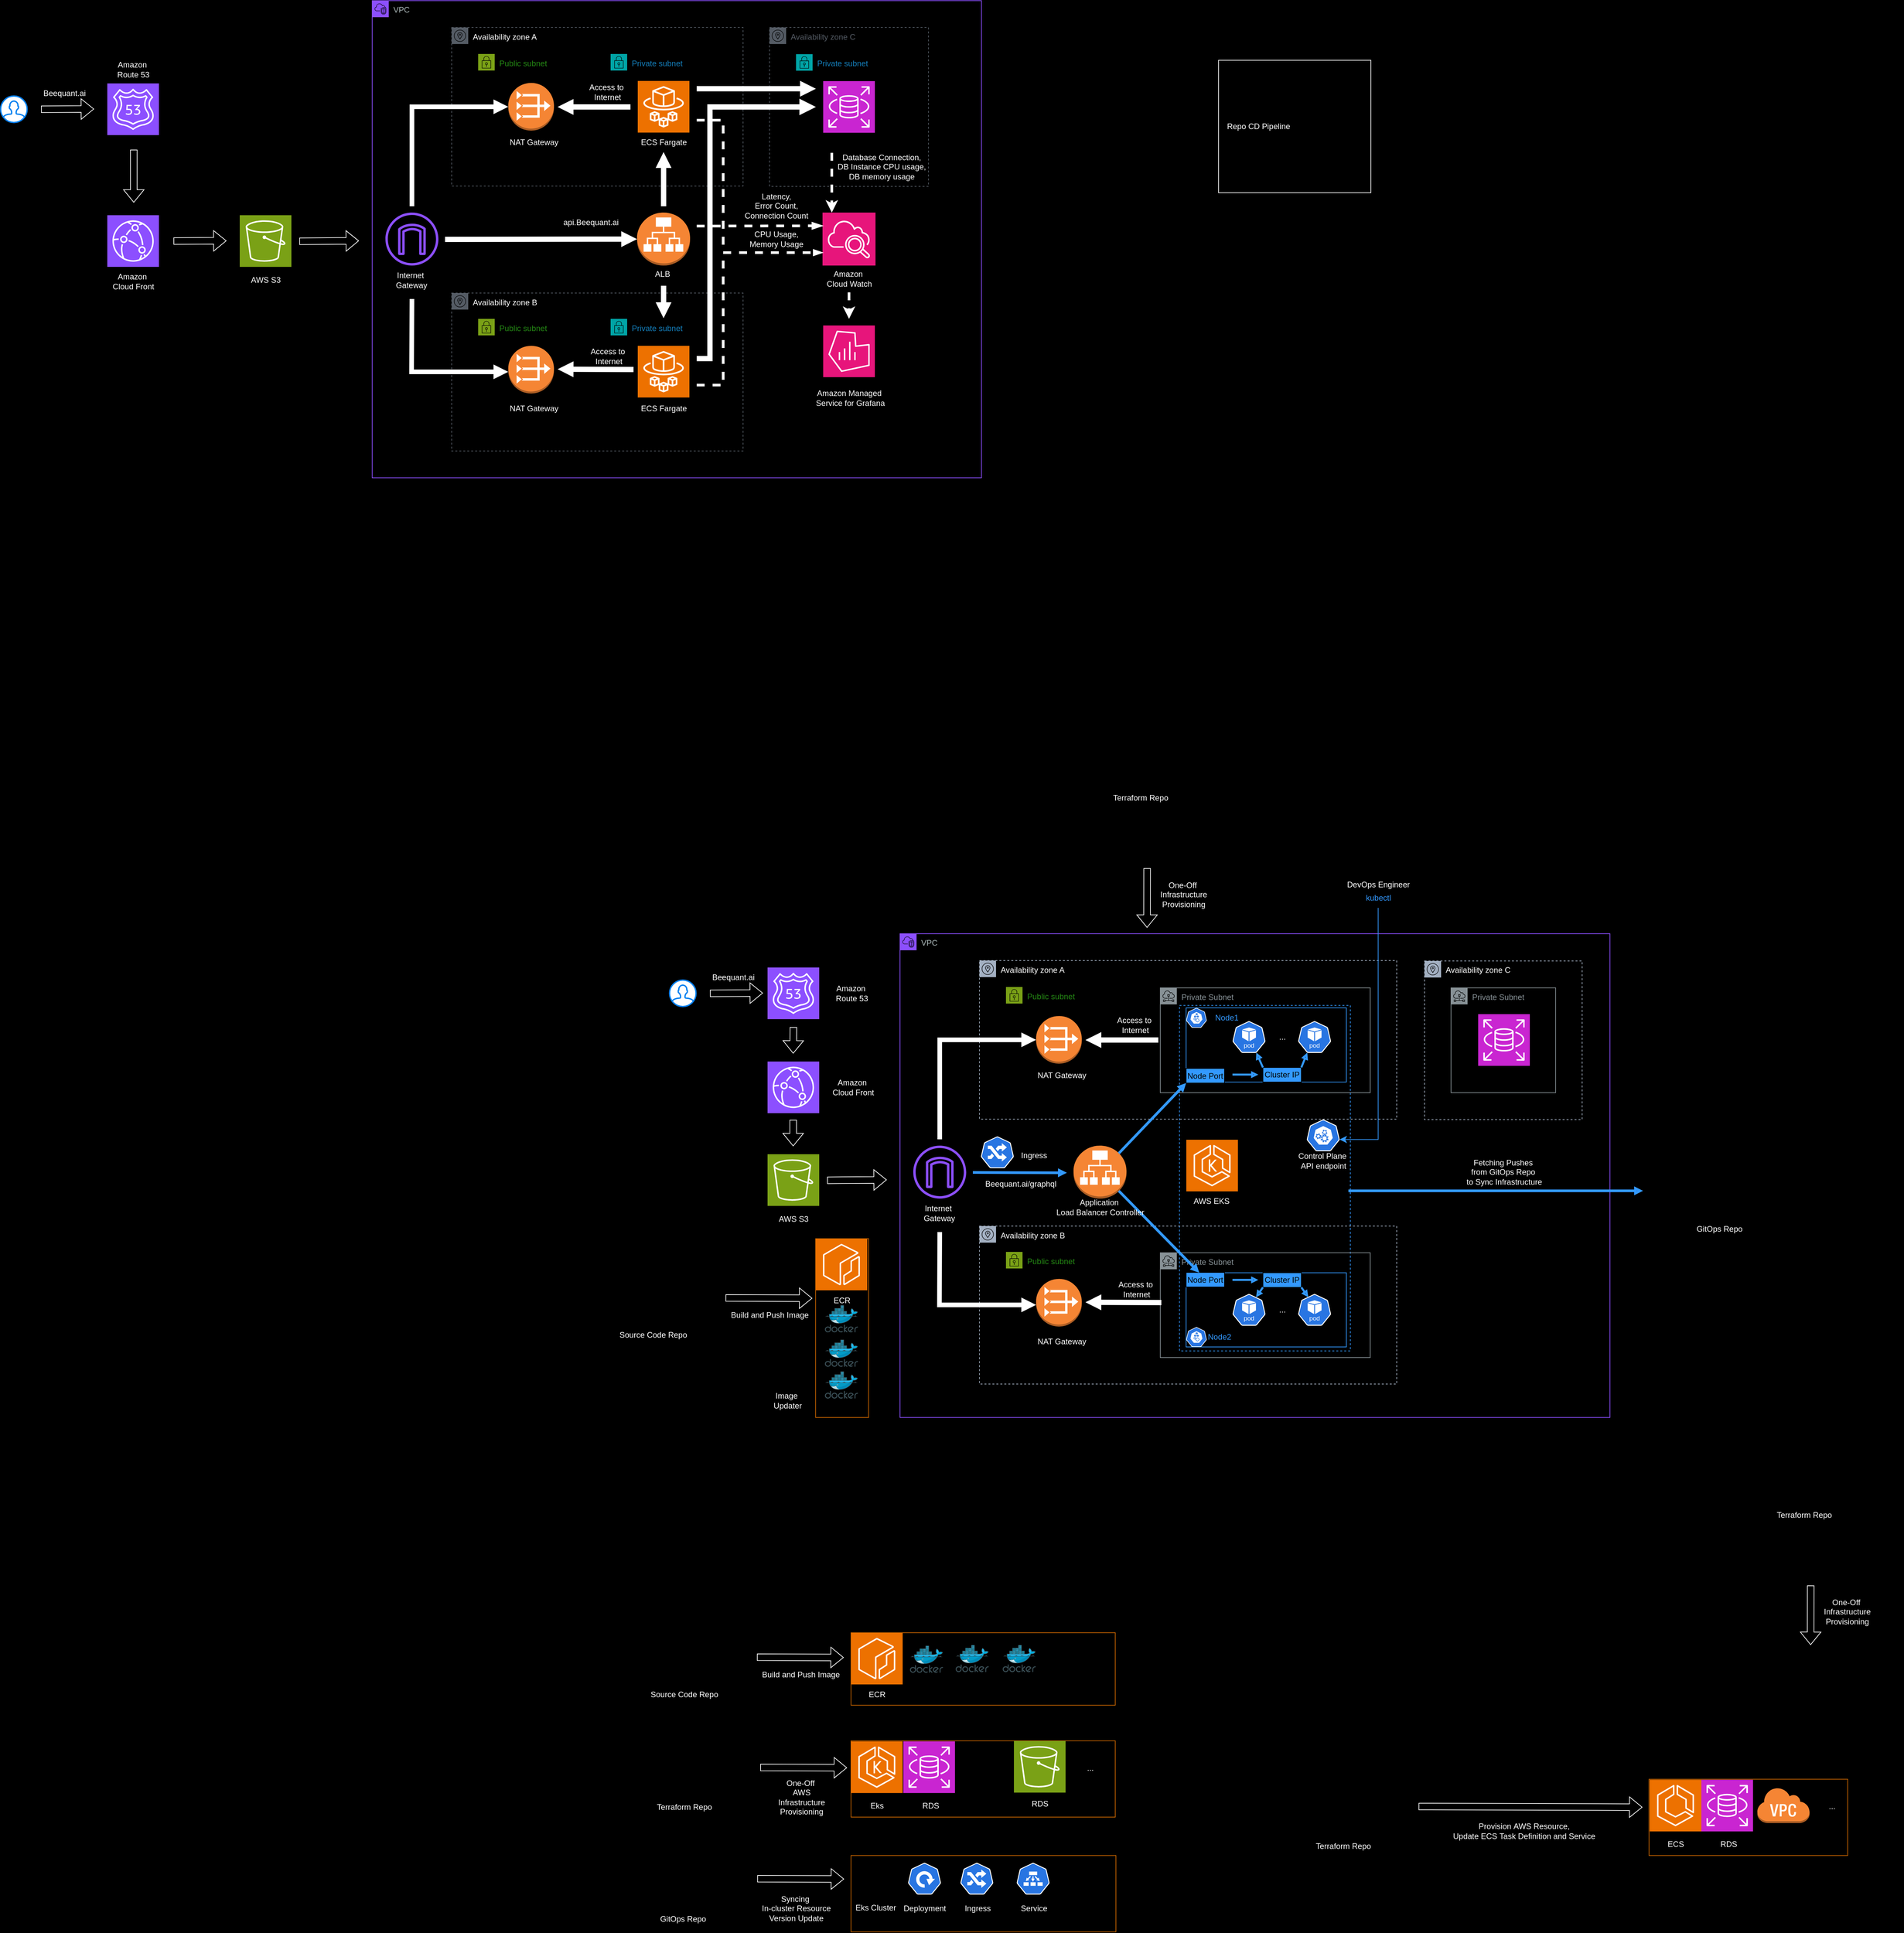 <mxfile version="24.6.2" type="github">
  <diagram id="Ht1M8jgEwFfnCIfOTk4-" name="Page-1">
    <mxGraphModel dx="2336" dy="1613" grid="0" gridSize="10" guides="1" tooltips="1" connect="1" arrows="1" fold="1" page="0" pageScale="1" pageWidth="1169" pageHeight="827" background="#000000" math="0" shadow="0">
      <root>
        <mxCell id="0" />
        <mxCell id="1" parent="0" />
        <mxCell id="5XdPUicbo1l-6WFa_Wm8-49" value="Availability zone C" style="sketch=0;outlineConnect=0;gradientColor=none;html=1;whiteSpace=wrap;fontSize=12;fontStyle=0;shape=mxgraph.aws4.group;grIcon=mxgraph.aws4.group_availability_zone;strokeColor=#545B64;fillColor=none;verticalAlign=top;align=left;spacingLeft=30;fontColor=#545B64;dashed=1;" parent="1" vertex="1">
          <mxGeometry x="411" y="-469.5" width="240" height="240" as="geometry" />
        </mxCell>
        <mxCell id="5XdPUicbo1l-6WFa_Wm8-79" value="" style="rounded=0;whiteSpace=wrap;html=1;fillColor=none;fontColor=#FFFFFF;strokeColor=#FFFFFF;" parent="1" vertex="1">
          <mxGeometry x="1089" y="-419.98" width="230" height="200" as="geometry" />
        </mxCell>
        <mxCell id="5XdPUicbo1l-6WFa_Wm8-50" value="Private subnet" style="points=[[0,0],[0.25,0],[0.5,0],[0.75,0],[1,0],[1,0.25],[1,0.5],[1,0.75],[1,1],[0.75,1],[0.5,1],[0.25,1],[0,1],[0,0.75],[0,0.5],[0,0.25]];outlineConnect=0;gradientColor=none;html=1;whiteSpace=wrap;fontSize=12;fontStyle=0;container=1;pointerEvents=0;collapsible=0;recursiveResize=0;shape=mxgraph.aws4.group;grIcon=mxgraph.aws4.group_security_group;grStroke=0;strokeColor=#00A4A6;fillColor=none;verticalAlign=top;align=left;spacingLeft=30;fontColor=#147EBA;dashed=0;" parent="1" vertex="1">
          <mxGeometry x="451" y="-429.25" width="160" height="159.5" as="geometry" />
        </mxCell>
        <mxCell id="5XdPUicbo1l-6WFa_Wm8-18" value="VPC" style="points=[[0,0],[0.25,0],[0.5,0],[0.75,0],[1,0],[1,0.25],[1,0.5],[1,0.75],[1,1],[0.75,1],[0.5,1],[0.25,1],[0,1],[0,0.75],[0,0.5],[0,0.25]];outlineConnect=0;gradientColor=none;html=1;whiteSpace=wrap;fontSize=12;fontStyle=0;container=1;pointerEvents=0;collapsible=0;recursiveResize=0;shape=mxgraph.aws4.group;grIcon=mxgraph.aws4.group_vpc2;strokeColor=#8C4FFF;fillColor=none;verticalAlign=top;align=left;spacingLeft=30;fontColor=#AAB7B8;dashed=0;" parent="1" vertex="1">
          <mxGeometry x="-189" y="-510" width="920" height="720.5" as="geometry" />
        </mxCell>
        <mxCell id="5XdPUicbo1l-6WFa_Wm8-21" value="Availability zone B" style="sketch=0;outlineConnect=0;gradientColor=none;html=1;whiteSpace=wrap;fontSize=12;fontStyle=0;shape=mxgraph.aws4.group;grIcon=mxgraph.aws4.group_availability_zone;strokeColor=#545B64;fillColor=none;verticalAlign=top;align=left;spacingLeft=30;fontColor=#FFFFFF;dashed=1;" parent="5XdPUicbo1l-6WFa_Wm8-18" vertex="1">
          <mxGeometry x="120" y="441.5" width="440" height="238.5" as="geometry" />
        </mxCell>
        <mxCell id="5XdPUicbo1l-6WFa_Wm8-22" value="Availability zone A" style="sketch=0;outlineConnect=0;gradientColor=none;html=1;whiteSpace=wrap;fontSize=12;fontStyle=0;shape=mxgraph.aws4.group;grIcon=mxgraph.aws4.group_availability_zone;strokeColor=#545B64;fillColor=none;verticalAlign=top;align=left;spacingLeft=30;fontColor=#FFFFFF;dashed=1;" parent="5XdPUicbo1l-6WFa_Wm8-18" vertex="1">
          <mxGeometry x="120" y="40.5" width="440" height="239.5" as="geometry" />
        </mxCell>
        <mxCell id="5XdPUicbo1l-6WFa_Wm8-26" value="Private subnet" style="points=[[0,0],[0.25,0],[0.5,0],[0.75,0],[1,0],[1,0.25],[1,0.5],[1,0.75],[1,1],[0.75,1],[0.5,1],[0.25,1],[0,1],[0,0.75],[0,0.5],[0,0.25]];outlineConnect=0;gradientColor=none;html=1;whiteSpace=wrap;fontSize=12;fontStyle=0;container=1;pointerEvents=0;collapsible=0;recursiveResize=0;shape=mxgraph.aws4.group;grIcon=mxgraph.aws4.group_security_group;grStroke=0;strokeColor=#00A4A6;fillColor=none;verticalAlign=top;align=left;spacingLeft=30;fontColor=#147EBA;dashed=0;strokeWidth=2;" parent="5XdPUicbo1l-6WFa_Wm8-18" vertex="1">
          <mxGeometry x="360" y="80.5" width="160" height="159.5" as="geometry" />
        </mxCell>
        <mxCell id="5XdPUicbo1l-6WFa_Wm8-47" value="" style="endArrow=block;html=1;rounded=0;entryX=1;entryY=0.5;entryDx=0;entryDy=0;entryPerimeter=0;strokeWidth=8;endFill=0;endSize=3;strokeColor=#FFFFFF;" parent="5XdPUicbo1l-6WFa_Wm8-26" edge="1">
          <mxGeometry width="50" height="50" relative="1" as="geometry">
            <mxPoint x="80" y="230" as="sourcePoint" />
            <mxPoint x="80" y="148.18" as="targetPoint" />
          </mxGeometry>
        </mxCell>
        <mxCell id="5XdPUicbo1l-6WFa_Wm8-25" value="Private subnet" style="points=[[0,0],[0.25,0],[0.5,0],[0.75,0],[1,0],[1,0.25],[1,0.5],[1,0.75],[1,1],[0.75,1],[0.5,1],[0.25,1],[0,1],[0,0.75],[0,0.5],[0,0.25]];outlineConnect=0;gradientColor=none;html=1;whiteSpace=wrap;fontSize=12;fontStyle=0;container=1;pointerEvents=0;collapsible=0;recursiveResize=0;shape=mxgraph.aws4.group;grIcon=mxgraph.aws4.group_security_group;grStroke=0;strokeColor=#00A4A6;fillColor=none;verticalAlign=top;align=left;spacingLeft=30;fontColor=#147EBA;dashed=0;" parent="5XdPUicbo1l-6WFa_Wm8-18" vertex="1">
          <mxGeometry x="360" y="480.5" width="160" height="159.5" as="geometry" />
        </mxCell>
        <mxCell id="5XdPUicbo1l-6WFa_Wm8-27" value="" style="sketch=0;points=[[0,0,0],[0.25,0,0],[0.5,0,0],[0.75,0,0],[1,0,0],[0,1,0],[0.25,1,0],[0.5,1,0],[0.75,1,0],[1,1,0],[0,0.25,0],[0,0.5,0],[0,0.75,0],[1,0.25,0],[1,0.5,0],[1,0.75,0]];outlineConnect=0;fontColor=#232F3E;fillColor=#ED7100;strokeColor=#ffffff;dashed=0;verticalLabelPosition=bottom;verticalAlign=top;align=center;html=1;fontSize=12;fontStyle=0;aspect=fixed;shape=mxgraph.aws4.resourceIcon;resIcon=mxgraph.aws4.fargate;" parent="5XdPUicbo1l-6WFa_Wm8-25" vertex="1">
          <mxGeometry x="41" y="40.75" width="78" height="78" as="geometry" />
        </mxCell>
        <mxCell id="5XdPUicbo1l-6WFa_Wm8-19" value="" style="sketch=0;outlineConnect=0;fontColor=#232F3E;gradientColor=none;fillColor=#8C4FFF;strokeColor=none;dashed=0;verticalLabelPosition=bottom;verticalAlign=top;align=center;html=1;fontSize=12;fontStyle=0;aspect=fixed;pointerEvents=1;shape=mxgraph.aws4.internet_gateway;" parent="5XdPUicbo1l-6WFa_Wm8-18" vertex="1">
          <mxGeometry x="20" y="320" width="80" height="80" as="geometry" />
        </mxCell>
        <mxCell id="5XdPUicbo1l-6WFa_Wm8-20" value="Internet&amp;nbsp;&lt;div&gt;Gateway&lt;/div&gt;" style="text;html=1;align=center;verticalAlign=middle;resizable=0;points=[];autosize=1;strokeColor=none;fillColor=none;fontColor=#FFFFFF;" parent="5XdPUicbo1l-6WFa_Wm8-18" vertex="1">
          <mxGeometry x="24" y="401.5" width="70" height="40" as="geometry" />
        </mxCell>
        <mxCell id="5XdPUicbo1l-6WFa_Wm8-24" value="Public subnet" style="points=[[0,0],[0.25,0],[0.5,0],[0.75,0],[1,0],[1,0.25],[1,0.5],[1,0.75],[1,1],[0.75,1],[0.5,1],[0.25,1],[0,1],[0,0.75],[0,0.5],[0,0.25]];outlineConnect=0;gradientColor=none;html=1;whiteSpace=wrap;fontSize=12;fontStyle=0;container=1;pointerEvents=0;collapsible=0;recursiveResize=0;shape=mxgraph.aws4.group;grIcon=mxgraph.aws4.group_security_group;grStroke=0;strokeColor=#7AA116;fillColor=none;verticalAlign=top;align=left;spacingLeft=30;fontColor=#248814;dashed=0;labelBackgroundColor=none;strokeWidth=2;" parent="5XdPUicbo1l-6WFa_Wm8-18" vertex="1">
          <mxGeometry x="160" y="80.5" width="160" height="159.5" as="geometry" />
        </mxCell>
        <mxCell id="5XdPUicbo1l-6WFa_Wm8-33" value="NAT Gateway" style="text;html=1;align=center;verticalAlign=middle;resizable=0;points=[];autosize=1;strokeColor=none;fillColor=none;fontColor=#FFFFFF;" parent="5XdPUicbo1l-6WFa_Wm8-24" vertex="1">
          <mxGeometry x="34" y="118.75" width="100" height="30" as="geometry" />
        </mxCell>
        <mxCell id="5XdPUicbo1l-6WFa_Wm8-23" value="Public subnet" style="points=[[0,0],[0.25,0],[0.5,0],[0.75,0],[1,0],[1,0.25],[1,0.5],[1,0.75],[1,1],[0.75,1],[0.5,1],[0.25,1],[0,1],[0,0.75],[0,0.5],[0,0.25]];outlineConnect=0;gradientColor=none;html=1;whiteSpace=wrap;fontSize=12;fontStyle=0;container=1;pointerEvents=0;collapsible=0;recursiveResize=0;shape=mxgraph.aws4.group;grIcon=mxgraph.aws4.group_security_group;grStroke=0;strokeColor=#7AA116;fillColor=none;verticalAlign=top;align=left;spacingLeft=30;fontColor=#248814;dashed=0;" parent="5XdPUicbo1l-6WFa_Wm8-18" vertex="1">
          <mxGeometry x="160" y="480.5" width="160" height="159.5" as="geometry" />
        </mxCell>
        <mxCell id="5XdPUicbo1l-6WFa_Wm8-31" value="" style="outlineConnect=0;dashed=0;verticalLabelPosition=bottom;verticalAlign=top;align=center;html=1;shape=mxgraph.aws3.vpc_nat_gateway;fillColor=#F58534;gradientColor=none;" parent="5XdPUicbo1l-6WFa_Wm8-23" vertex="1">
          <mxGeometry x="45.5" y="40.75" width="69" height="72" as="geometry" />
        </mxCell>
        <mxCell id="5XdPUicbo1l-6WFa_Wm8-39" value="" style="edgeStyle=elbowEdgeStyle;elbow=horizontal;endArrow=block;html=1;curved=0;rounded=0;endSize=4;startSize=8;entryX=0;entryY=0.5;entryDx=0;entryDy=0;entryPerimeter=0;strokeWidth=7;endFill=0;strokeColor=#FFFFFF;" parent="5XdPUicbo1l-6WFa_Wm8-23" edge="1">
          <mxGeometry width="50" height="50" relative="1" as="geometry">
            <mxPoint x="-100" y="-30" as="sourcePoint" />
            <mxPoint x="45.5" y="80" as="targetPoint" />
            <Array as="points">
              <mxPoint x="-100.5" y="94" />
            </Array>
          </mxGeometry>
        </mxCell>
        <mxCell id="5XdPUicbo1l-6WFa_Wm8-45" value="" style="endArrow=block;html=1;rounded=0;strokeWidth=8;endFill=0;endSize=3;exitX=0.97;exitY=1.012;exitDx=0;exitDy=0;exitPerimeter=0;strokeColor=#FFFFFF;" parent="5XdPUicbo1l-6WFa_Wm8-23" source="5XdPUicbo1l-6WFa_Wm8-44" edge="1">
          <mxGeometry width="50" height="50" relative="1" as="geometry">
            <mxPoint x="240.5" y="76.41" as="sourcePoint" />
            <mxPoint x="120" y="76" as="targetPoint" />
          </mxGeometry>
        </mxCell>
        <mxCell id="5XdPUicbo1l-6WFa_Wm8-28" value="" style="sketch=0;points=[[0,0,0],[0.25,0,0],[0.5,0,0],[0.75,0,0],[1,0,0],[0,1,0],[0.25,1,0],[0.5,1,0],[0.75,1,0],[1,1,0],[0,0.25,0],[0,0.5,0],[0,0.75,0],[1,0.25,0],[1,0.5,0],[1,0.75,0]];outlineConnect=0;fontColor=#232F3E;fillColor=#ED7100;strokeColor=#ffffff;dashed=0;verticalLabelPosition=bottom;verticalAlign=top;align=center;html=1;fontSize=12;fontStyle=0;aspect=fixed;shape=mxgraph.aws4.resourceIcon;resIcon=mxgraph.aws4.fargate;" parent="5XdPUicbo1l-6WFa_Wm8-18" vertex="1">
          <mxGeometry x="401" y="121.25" width="78" height="78" as="geometry" />
        </mxCell>
        <mxCell id="5XdPUicbo1l-6WFa_Wm8-29" value="ECS Fargate" style="text;html=1;align=center;verticalAlign=middle;resizable=0;points=[];autosize=1;strokeColor=none;fillColor=none;fontColor=#FFFFFF;" parent="5XdPUicbo1l-6WFa_Wm8-18" vertex="1">
          <mxGeometry x="395" y="199.25" width="90" height="30" as="geometry" />
        </mxCell>
        <mxCell id="5XdPUicbo1l-6WFa_Wm8-30" value="ECS Fargate" style="text;html=1;align=center;verticalAlign=middle;resizable=0;points=[];autosize=1;strokeColor=none;fillColor=none;fontColor=#FFFFFF;" parent="5XdPUicbo1l-6WFa_Wm8-18" vertex="1">
          <mxGeometry x="395" y="600.5" width="90" height="30" as="geometry" />
        </mxCell>
        <mxCell id="5XdPUicbo1l-6WFa_Wm8-32" value="" style="outlineConnect=0;dashed=0;verticalLabelPosition=bottom;verticalAlign=top;align=center;html=1;shape=mxgraph.aws3.vpc_nat_gateway;fillColor=#F58534;gradientColor=none;" parent="5XdPUicbo1l-6WFa_Wm8-18" vertex="1">
          <mxGeometry x="205.5" y="124.25" width="69" height="72" as="geometry" />
        </mxCell>
        <mxCell id="5XdPUicbo1l-6WFa_Wm8-34" value="NAT Gateway" style="text;html=1;align=center;verticalAlign=middle;resizable=0;points=[];autosize=1;strokeColor=none;fillColor=none;fontColor=#FFFFFF;" parent="5XdPUicbo1l-6WFa_Wm8-18" vertex="1">
          <mxGeometry x="194" y="600.5" width="100" height="30" as="geometry" />
        </mxCell>
        <mxCell id="5XdPUicbo1l-6WFa_Wm8-38" value="" style="edgeStyle=elbowEdgeStyle;elbow=horizontal;endArrow=block;html=1;curved=0;rounded=0;endSize=4;startSize=8;entryX=0;entryY=0.5;entryDx=0;entryDy=0;entryPerimeter=0;strokeWidth=7;endFill=0;strokeColor=#FFFFFF;" parent="5XdPUicbo1l-6WFa_Wm8-18" target="5XdPUicbo1l-6WFa_Wm8-32" edge="1">
          <mxGeometry width="50" height="50" relative="1" as="geometry">
            <mxPoint x="60" y="310.5" as="sourcePoint" />
            <mxPoint x="110" y="160.5" as="targetPoint" />
            <Array as="points">
              <mxPoint x="60" y="171" />
            </Array>
          </mxGeometry>
        </mxCell>
        <mxCell id="5XdPUicbo1l-6WFa_Wm8-41" value="" style="outlineConnect=0;dashed=0;verticalLabelPosition=bottom;verticalAlign=top;align=center;html=1;shape=mxgraph.aws3.application_load_balancer;fillColor=#F58534;gradientColor=none;" parent="5XdPUicbo1l-6WFa_Wm8-18" vertex="1">
          <mxGeometry x="400" y="320" width="80" height="80" as="geometry" />
        </mxCell>
        <mxCell id="5XdPUicbo1l-6WFa_Wm8-42" value="" style="endArrow=block;html=1;rounded=0;strokeWidth=8;endFill=0;endSize=3;strokeColor=#FFFFFF;" parent="5XdPUicbo1l-6WFa_Wm8-18" edge="1">
          <mxGeometry width="50" height="50" relative="1" as="geometry">
            <mxPoint x="390" y="160.5" as="sourcePoint" />
            <mxPoint x="280" y="160.5" as="targetPoint" />
          </mxGeometry>
        </mxCell>
        <mxCell id="5XdPUicbo1l-6WFa_Wm8-43" value="Access to&amp;nbsp;&lt;div&gt;Internet&lt;/div&gt;" style="text;html=1;align=center;verticalAlign=middle;resizable=0;points=[];autosize=1;strokeColor=none;fillColor=none;fontColor=#FFFFFF;" parent="5XdPUicbo1l-6WFa_Wm8-18" vertex="1">
          <mxGeometry x="315" y="118.25" width="80" height="40" as="geometry" />
        </mxCell>
        <mxCell id="5XdPUicbo1l-6WFa_Wm8-44" value="Access to&amp;nbsp;&lt;div&gt;Internet&lt;/div&gt;" style="text;html=1;align=center;verticalAlign=middle;resizable=0;points=[];autosize=1;strokeColor=none;fillColor=none;fontColor=#FFFFFF;" parent="5XdPUicbo1l-6WFa_Wm8-18" vertex="1">
          <mxGeometry x="317" y="516.5" width="80" height="40" as="geometry" />
        </mxCell>
        <mxCell id="5XdPUicbo1l-6WFa_Wm8-46" value="" style="endArrow=block;html=1;rounded=0;strokeWidth=8;endFill=0;endSize=3;strokeColor=#FFFFFF;" parent="5XdPUicbo1l-6WFa_Wm8-18" target="5XdPUicbo1l-6WFa_Wm8-41" edge="1">
          <mxGeometry width="50" height="50" relative="1" as="geometry">
            <mxPoint x="110" y="360.5" as="sourcePoint" />
            <mxPoint x="110" y="359.66" as="targetPoint" />
          </mxGeometry>
        </mxCell>
        <mxCell id="5XdPUicbo1l-6WFa_Wm8-48" value="" style="endArrow=block;html=1;rounded=0;strokeWidth=8;endFill=0;endSize=3;strokeColor=#FFFFFF;" parent="5XdPUicbo1l-6WFa_Wm8-18" edge="1">
          <mxGeometry width="50" height="50" relative="1" as="geometry">
            <mxPoint x="440" y="430.5" as="sourcePoint" />
            <mxPoint x="440" y="479.5" as="targetPoint" />
          </mxGeometry>
        </mxCell>
        <mxCell id="5XdPUicbo1l-6WFa_Wm8-57" value="" style="edgeStyle=elbowEdgeStyle;elbow=horizontal;endArrow=block;html=1;curved=0;rounded=0;endSize=4;startSize=8;strokeWidth=8;endFill=0;strokeColor=#FFFFFF;" parent="5XdPUicbo1l-6WFa_Wm8-18" edge="1">
          <mxGeometry width="50" height="50" relative="1" as="geometry">
            <mxPoint x="490" y="540.5" as="sourcePoint" />
            <mxPoint x="670" y="160.5" as="targetPoint" />
            <Array as="points">
              <mxPoint x="510" y="361" />
            </Array>
          </mxGeometry>
        </mxCell>
        <mxCell id="5XdPUicbo1l-6WFa_Wm8-55" value="" style="endArrow=block;html=1;rounded=0;strokeWidth=8;endFill=0;endSize=3;strokeColor=#FFFFFF;" parent="5XdPUicbo1l-6WFa_Wm8-18" edge="1">
          <mxGeometry width="50" height="50" relative="1" as="geometry">
            <mxPoint x="490" y="133" as="sourcePoint" />
            <mxPoint x="670" y="133" as="targetPoint" />
          </mxGeometry>
        </mxCell>
        <mxCell id="5XdPUicbo1l-6WFa_Wm8-58" value="" style="sketch=0;points=[[0,0,0],[0.25,0,0],[0.5,0,0],[0.75,0,0],[1,0,0],[0,1,0],[0.25,1,0],[0.5,1,0],[0.75,1,0],[1,1,0],[0,0.25,0],[0,0.5,0],[0,0.75,0],[1,0.25,0],[1,0.5,0],[1,0.75,0]];points=[[0,0,0],[0.25,0,0],[0.5,0,0],[0.75,0,0],[1,0,0],[0,1,0],[0.25,1,0],[0.5,1,0],[0.75,1,0],[1,1,0],[0,0.25,0],[0,0.5,0],[0,0.75,0],[1,0.25,0],[1,0.5,0],[1,0.75,0]];outlineConnect=0;fontColor=#232F3E;fillColor=#E7157B;strokeColor=#ffffff;dashed=0;verticalLabelPosition=bottom;verticalAlign=top;align=center;html=1;fontSize=12;fontStyle=0;aspect=fixed;shape=mxgraph.aws4.resourceIcon;resIcon=mxgraph.aws4.cloudwatch_2;" parent="5XdPUicbo1l-6WFa_Wm8-18" vertex="1">
          <mxGeometry x="680" y="320" width="80" height="80" as="geometry" />
        </mxCell>
        <mxCell id="5XdPUicbo1l-6WFa_Wm8-59" value="" style="endArrow=blockThin;html=1;rounded=0;dashed=1;strokeWidth=4;endFill=1;strokeColor=#FFFFFF;" parent="5XdPUicbo1l-6WFa_Wm8-18" edge="1">
          <mxGeometry width="50" height="50" relative="1" as="geometry">
            <mxPoint x="490" y="340.41" as="sourcePoint" />
            <mxPoint x="680.0" y="339.997" as="targetPoint" />
          </mxGeometry>
        </mxCell>
        <mxCell id="5XdPUicbo1l-6WFa_Wm8-60" value="Latency,&lt;div&gt;Error Count,&lt;/div&gt;&lt;div&gt;Connection Count&lt;/div&gt;" style="text;html=1;align=center;verticalAlign=middle;resizable=0;points=[];autosize=1;strokeColor=none;fillColor=none;fontColor=#FFFFFF;" parent="5XdPUicbo1l-6WFa_Wm8-18" vertex="1">
          <mxGeometry x="550" y="280" width="120" height="60" as="geometry" />
        </mxCell>
        <mxCell id="5XdPUicbo1l-6WFa_Wm8-61" value="ALB" style="text;html=1;align=center;verticalAlign=middle;resizable=0;points=[];autosize=1;strokeColor=none;fillColor=none;fontColor=#FFFFFF;" parent="5XdPUicbo1l-6WFa_Wm8-18" vertex="1">
          <mxGeometry x="413" y="398" width="50" height="30" as="geometry" />
        </mxCell>
        <mxCell id="5XdPUicbo1l-6WFa_Wm8-63" value="" style="endArrow=classic;html=1;rounded=0;dashed=1;strokeWidth=4;entryX=0.5;entryY=0;entryDx=0;entryDy=0;entryPerimeter=0;strokeColor=#FFFFFF;" parent="5XdPUicbo1l-6WFa_Wm8-18" edge="1">
          <mxGeometry width="50" height="50" relative="1" as="geometry">
            <mxPoint x="694" y="229.75" as="sourcePoint" />
            <mxPoint x="694.0" y="320" as="targetPoint" />
          </mxGeometry>
        </mxCell>
        <mxCell id="5XdPUicbo1l-6WFa_Wm8-64" value="Amazon Managed&lt;div&gt;&amp;nbsp;Service for Grafana&lt;/div&gt;" style="text;html=1;align=center;verticalAlign=middle;resizable=0;points=[];autosize=1;strokeColor=none;fillColor=none;fontColor=#FAFAFA;" parent="5XdPUicbo1l-6WFa_Wm8-18" vertex="1">
          <mxGeometry x="655" y="580.25" width="130" height="40" as="geometry" />
        </mxCell>
        <mxCell id="5XdPUicbo1l-6WFa_Wm8-67" value="" style="edgeStyle=elbowEdgeStyle;elbow=horizontal;endArrow=blockThin;html=1;curved=0;rounded=0;endSize=4;startSize=8;dashed=1;endFill=1;strokeWidth=4;strokeColor=#FFFFFF;" parent="5XdPUicbo1l-6WFa_Wm8-18" edge="1">
          <mxGeometry width="50" height="50" relative="1" as="geometry">
            <mxPoint x="490" y="580.5" as="sourcePoint" />
            <mxPoint x="680" y="380.5" as="targetPoint" />
            <Array as="points">
              <mxPoint x="530" y="561" />
            </Array>
          </mxGeometry>
        </mxCell>
        <mxCell id="5XdPUicbo1l-6WFa_Wm8-68" value="" style="edgeStyle=elbowEdgeStyle;elbow=horizontal;endArrow=none;html=1;curved=0;rounded=0;endSize=4;startSize=8;dashed=1;endFill=0;strokeWidth=4;strokeColor=#FFFFFF;" parent="5XdPUicbo1l-6WFa_Wm8-18" edge="1">
          <mxGeometry width="50" height="50" relative="1" as="geometry">
            <mxPoint x="490" y="180.5" as="sourcePoint" />
            <mxPoint x="530" y="380.5" as="targetPoint" />
            <Array as="points">
              <mxPoint x="530" y="281" />
            </Array>
          </mxGeometry>
        </mxCell>
        <mxCell id="5XdPUicbo1l-6WFa_Wm8-69" value="Amazon&amp;nbsp;&lt;div&gt;Cloud Watch&lt;/div&gt;" style="text;html=1;align=center;verticalAlign=middle;resizable=0;points=[];autosize=1;strokeColor=none;fillColor=none;fontColor=#FFFFFF;" parent="5XdPUicbo1l-6WFa_Wm8-18" vertex="1">
          <mxGeometry x="675" y="400" width="90" height="40" as="geometry" />
        </mxCell>
        <mxCell id="5XdPUicbo1l-6WFa_Wm8-70" value="CPU Usage,&lt;div&gt;Memory Usage&lt;/div&gt;" style="text;html=1;align=center;verticalAlign=middle;resizable=0;points=[];autosize=1;strokeColor=none;fillColor=none;fontColor=#FFFFFF;" parent="5XdPUicbo1l-6WFa_Wm8-18" vertex="1">
          <mxGeometry x="560" y="340.25" width="100" height="40" as="geometry" />
        </mxCell>
        <mxCell id="5XdPUicbo1l-6WFa_Wm8-72" value="" style="sketch=0;points=[[0,0,0],[0.25,0,0],[0.5,0,0],[0.75,0,0],[1,0,0],[0,1,0],[0.25,1,0],[0.5,1,0],[0.75,1,0],[1,1,0],[0,0.25,0],[0,0.5,0],[0,0.75,0],[1,0.25,0],[1,0.5,0],[1,0.75,0]];points=[[0,0,0],[0.25,0,0],[0.5,0,0],[0.75,0,0],[1,0,0],[0,1,0],[0.25,1,0],[0.5,1,0],[0.75,1,0],[1,1,0],[0,0.25,0],[0,0.5,0],[0,0.75,0],[1,0.25,0],[1,0.5,0],[1,0.75,0]];outlineConnect=0;fontColor=#232F3E;fillColor=#E7157B;strokeColor=#ffffff;dashed=0;verticalLabelPosition=bottom;verticalAlign=top;align=center;html=1;fontSize=12;fontStyle=0;aspect=fixed;shape=mxgraph.aws4.resourceIcon;resIcon=mxgraph.aws4.managed_service_for_grafana;" parent="5XdPUicbo1l-6WFa_Wm8-18" vertex="1">
          <mxGeometry x="681" y="490.5" width="78" height="78" as="geometry" />
        </mxCell>
        <mxCell id="5XdPUicbo1l-6WFa_Wm8-73" value="" style="endArrow=classic;html=1;rounded=0;dashed=1;strokeWidth=4;strokeColor=#FFFFFF;" parent="5XdPUicbo1l-6WFa_Wm8-18" edge="1">
          <mxGeometry width="50" height="50" relative="1" as="geometry">
            <mxPoint x="720" y="440.5" as="sourcePoint" />
            <mxPoint x="720" y="480.5" as="targetPoint" />
          </mxGeometry>
        </mxCell>
        <mxCell id="5XdPUicbo1l-6WFa_Wm8-17" value="api.Beequant.ai" style="text;html=1;align=center;verticalAlign=middle;resizable=0;points=[];autosize=1;strokeColor=none;fillColor=none;fontColor=#FFFFFF;" parent="5XdPUicbo1l-6WFa_Wm8-18" vertex="1">
          <mxGeometry x="274.5" y="320" width="110" height="30" as="geometry" />
        </mxCell>
        <mxCell id="5XdPUicbo1l-6WFa_Wm8-52" value="" style="sketch=0;points=[[0,0,0],[0.25,0,0],[0.5,0,0],[0.75,0,0],[1,0,0],[0,1,0],[0.25,1,0],[0.5,1,0],[0.75,1,0],[1,1,0],[0,0.25,0],[0,0.5,0],[0,0.75,0],[1,0.25,0],[1,0.5,0],[1,0.75,0]];outlineConnect=0;fontColor=#232F3E;fillColor=#C925D1;strokeColor=#ffffff;dashed=0;verticalLabelPosition=bottom;verticalAlign=top;align=center;html=1;fontSize=12;fontStyle=0;aspect=fixed;shape=mxgraph.aws4.resourceIcon;resIcon=mxgraph.aws4.rds;" parent="1" vertex="1">
          <mxGeometry x="492" y="-388.5" width="78" height="78" as="geometry" />
        </mxCell>
        <mxCell id="5XdPUicbo1l-6WFa_Wm8-54" value="Amazon RDS" style="text;html=1;align=center;verticalAlign=middle;resizable=0;points=[];autosize=1;strokeColor=none;fillColor=none;" parent="1" vertex="1">
          <mxGeometry x="481" y="-310.5" width="100" height="30" as="geometry" />
        </mxCell>
        <mxCell id="5XdPUicbo1l-6WFa_Wm8-1" value="" style="html=1;verticalLabelPosition=bottom;align=center;labelBackgroundColor=#ffffff;verticalAlign=top;strokeWidth=2;strokeColor=#0080F0;shadow=0;dashed=0;shape=mxgraph.ios7.icons.user;" parent="1" vertex="1">
          <mxGeometry x="-750" y="-366" width="40" height="40" as="geometry" />
        </mxCell>
        <mxCell id="5XdPUicbo1l-6WFa_Wm8-2" value="" style="sketch=0;points=[[0,0,0],[0.25,0,0],[0.5,0,0],[0.75,0,0],[1,0,0],[0,1,0],[0.25,1,0],[0.5,1,0],[0.75,1,0],[1,1,0],[0,0.25,0],[0,0.5,0],[0,0.75,0],[1,0.25,0],[1,0.5,0],[1,0.75,0]];outlineConnect=0;fontColor=#232F3E;fillColor=#8C4FFF;strokeColor=#ffffff;dashed=0;verticalLabelPosition=bottom;verticalAlign=top;align=center;html=1;fontSize=12;fontStyle=0;aspect=fixed;shape=mxgraph.aws4.resourceIcon;resIcon=mxgraph.aws4.route_53;" parent="1" vertex="1">
          <mxGeometry x="-589" y="-385" width="78" height="78" as="geometry" />
        </mxCell>
        <mxCell id="5XdPUicbo1l-6WFa_Wm8-3" value="" style="shape=flexArrow;endArrow=classic;html=1;rounded=0;strokeColor=#FFFFFF;" parent="1" edge="1">
          <mxGeometry width="50" height="50" relative="1" as="geometry">
            <mxPoint x="-689" y="-346" as="sourcePoint" />
            <mxPoint x="-609" y="-346.43" as="targetPoint" />
          </mxGeometry>
        </mxCell>
        <mxCell id="5XdPUicbo1l-6WFa_Wm8-4" value="Beequant.ai" style="text;html=1;align=center;verticalAlign=middle;resizable=0;points=[];autosize=1;strokeColor=none;fillColor=none;fontColor=#FFFFFF;" parent="1" vertex="1">
          <mxGeometry x="-699" y="-385" width="90" height="30" as="geometry" />
        </mxCell>
        <mxCell id="5XdPUicbo1l-6WFa_Wm8-6" value="" style="sketch=0;points=[[0,0,0],[0.25,0,0],[0.5,0,0],[0.75,0,0],[1,0,0],[0,1,0],[0.25,1,0],[0.5,1,0],[0.75,1,0],[1,1,0],[0,0.25,0],[0,0.5,0],[0,0.75,0],[1,0.25,0],[1,0.5,0],[1,0.75,0]];outlineConnect=0;fontColor=#232F3E;fillColor=#8C4FFF;strokeColor=#ffffff;dashed=0;verticalLabelPosition=bottom;verticalAlign=top;align=center;html=1;fontSize=12;fontStyle=0;aspect=fixed;shape=mxgraph.aws4.resourceIcon;resIcon=mxgraph.aws4.cloudfront;" parent="1" vertex="1">
          <mxGeometry x="-589" y="-186" width="78" height="78" as="geometry" />
        </mxCell>
        <mxCell id="5XdPUicbo1l-6WFa_Wm8-7" value="" style="shape=flexArrow;endArrow=classic;html=1;rounded=0;strokeColor=#FFFFFF;" parent="1" edge="1">
          <mxGeometry width="50" height="50" relative="1" as="geometry">
            <mxPoint x="-549" y="-285" as="sourcePoint" />
            <mxPoint x="-549" y="-205" as="targetPoint" />
          </mxGeometry>
        </mxCell>
        <mxCell id="5XdPUicbo1l-6WFa_Wm8-8" value="Amazon&amp;nbsp;&lt;div&gt;Route 53&lt;/div&gt;" style="text;html=1;align=center;verticalAlign=middle;resizable=0;points=[];autosize=1;strokeColor=none;fillColor=none;fontColor=#FFFFFF;" parent="1" vertex="1">
          <mxGeometry x="-585" y="-426" width="70" height="40" as="geometry" />
        </mxCell>
        <mxCell id="5XdPUicbo1l-6WFa_Wm8-10" value="" style="sketch=0;points=[[0,0,0],[0.25,0,0],[0.5,0,0],[0.75,0,0],[1,0,0],[0,1,0],[0.25,1,0],[0.5,1,0],[0.75,1,0],[1,1,0],[0,0.25,0],[0,0.5,0],[0,0.75,0],[1,0.25,0],[1,0.5,0],[1,0.75,0]];outlineConnect=0;fontColor=#232F3E;fillColor=#7AA116;strokeColor=#ffffff;dashed=0;verticalLabelPosition=bottom;verticalAlign=top;align=center;html=1;fontSize=12;fontStyle=0;aspect=fixed;shape=mxgraph.aws4.resourceIcon;resIcon=mxgraph.aws4.s3;" parent="1" vertex="1">
          <mxGeometry x="-389" y="-186" width="78" height="78" as="geometry" />
        </mxCell>
        <mxCell id="5XdPUicbo1l-6WFa_Wm8-11" value="" style="shape=flexArrow;endArrow=classic;html=1;rounded=0;strokeColor=#FFFFFF;" parent="1" edge="1">
          <mxGeometry width="50" height="50" relative="1" as="geometry">
            <mxPoint x="-489" y="-147" as="sourcePoint" />
            <mxPoint x="-409" y="-147.43" as="targetPoint" />
          </mxGeometry>
        </mxCell>
        <mxCell id="5XdPUicbo1l-6WFa_Wm8-12" value="Amazon&amp;nbsp;&lt;div&gt;Cloud Front&lt;/div&gt;" style="text;html=1;align=center;verticalAlign=middle;resizable=0;points=[];autosize=1;strokeColor=none;fillColor=none;fontColor=#FFFFFF;" parent="1" vertex="1">
          <mxGeometry x="-595" y="-106" width="90" height="40" as="geometry" />
        </mxCell>
        <mxCell id="5XdPUicbo1l-6WFa_Wm8-13" value="AWS S3" style="text;html=1;align=center;verticalAlign=middle;resizable=0;points=[];autosize=1;strokeColor=none;fillColor=none;fontColor=#FFFFFF;" parent="1" vertex="1">
          <mxGeometry x="-385" y="-103" width="70" height="30" as="geometry" />
        </mxCell>
        <mxCell id="5XdPUicbo1l-6WFa_Wm8-16" value="" style="shape=flexArrow;endArrow=classic;html=1;rounded=0;strokeColor=#FFFFFF;" parent="1" edge="1">
          <mxGeometry width="50" height="50" relative="1" as="geometry">
            <mxPoint x="-299" y="-146.68" as="sourcePoint" />
            <mxPoint x="-209" y="-147.32" as="targetPoint" />
          </mxGeometry>
        </mxCell>
        <mxCell id="5XdPUicbo1l-6WFa_Wm8-66" value="Database Connection,&lt;div&gt;DB Instance CPU usage,&lt;div&gt;DB memory usage&lt;/div&gt;&lt;/div&gt;" style="text;html=1;align=center;verticalAlign=middle;resizable=0;points=[];autosize=1;strokeColor=none;fillColor=none;fontColor=#FFFFFF;" parent="1" vertex="1">
          <mxGeometry x="500" y="-289" width="160" height="60" as="geometry" />
        </mxCell>
        <mxCell id="5XdPUicbo1l-6WFa_Wm8-75" value="" style="shape=image;verticalLabelPosition=bottom;labelBackgroundColor=default;verticalAlign=top;aspect=fixed;imageAspect=0;image=https://www.aviator.co/blog/wp-content/uploads/2023/01/terraform.png;" parent="1" vertex="1">
          <mxGeometry x="1040.56" y="719.13" width="80" height="60.02" as="geometry" />
        </mxCell>
        <mxCell id="5XdPUicbo1l-6WFa_Wm8-76" value="" style="shape=image;verticalLabelPosition=bottom;labelBackgroundColor=default;verticalAlign=top;aspect=fixed;imageAspect=0;image=https://assets-global.website-files.com/6203daf47137054c031fa0e6/63306942721a28becf0ded7a_github-actions.svg;" parent="1" vertex="1">
          <mxGeometry x="370.56" y="1359.5" width="80" height="80" as="geometry" />
        </mxCell>
        <mxCell id="5XdPUicbo1l-6WFa_Wm8-77" value="" style="shape=image;verticalLabelPosition=bottom;labelBackgroundColor=default;verticalAlign=top;aspect=fixed;imageAspect=0;image=https://assets-global.website-files.com/6203daf47137054c031fa0e6/63306942721a28becf0ded7a_github-actions.svg;" parent="1" vertex="1">
          <mxGeometry x="1109" y="-414.98" width="80" height="80" as="geometry" />
        </mxCell>
        <mxCell id="5XdPUicbo1l-6WFa_Wm8-78" value="Repo CD Pipeline" style="text;html=1;align=center;verticalAlign=middle;resizable=0;points=[];autosize=1;strokeColor=none;fillColor=none;fontColor=#FFFFFF;" parent="1" vertex="1">
          <mxGeometry x="1089" y="-334.98" width="120" height="30" as="geometry" />
        </mxCell>
        <mxCell id="5XdPUicbo1l-6WFa_Wm8-83" value="VPC" style="points=[[0,0],[0.25,0],[0.5,0],[0.75,0],[1,0],[1,0.25],[1,0.5],[1,0.75],[1,1],[0.75,1],[0.5,1],[0.25,1],[0,1],[0,0.75],[0,0.5],[0,0.25]];outlineConnect=0;gradientColor=none;html=1;whiteSpace=wrap;fontSize=12;fontStyle=0;container=1;pointerEvents=0;collapsible=0;recursiveResize=0;shape=mxgraph.aws4.group;grIcon=mxgraph.aws4.group_vpc2;strokeColor=#8C4FFF;fillColor=none;verticalAlign=top;align=left;spacingLeft=30;fontColor=#AAB7B8;dashed=0;" parent="1" vertex="1">
          <mxGeometry x="608" y="899" width="1072" height="730.5" as="geometry" />
        </mxCell>
        <mxCell id="5XdPUicbo1l-6WFa_Wm8-220" value="Availability zone C" style="sketch=0;outlineConnect=0;gradientColor=none;html=1;whiteSpace=wrap;fontSize=12;fontStyle=0;shape=mxgraph.aws4.group;grIcon=mxgraph.aws4.group_availability_zone;strokeColor=#A3B0C2;fillColor=none;verticalAlign=top;align=left;spacingLeft=30;fontColor=#FFFFFF;dashed=1;" parent="5XdPUicbo1l-6WFa_Wm8-83" vertex="1">
          <mxGeometry x="792" y="41.13" width="238" height="239.5" as="geometry" />
        </mxCell>
        <mxCell id="5XdPUicbo1l-6WFa_Wm8-155" value="" style="rounded=0;whiteSpace=wrap;html=1;fillColor=none;strokeColor=#3399FF;" parent="5XdPUicbo1l-6WFa_Wm8-83" vertex="1">
          <mxGeometry x="432" y="512" width="242" height="112" as="geometry" />
        </mxCell>
        <mxCell id="5XdPUicbo1l-6WFa_Wm8-171" value="" style="rounded=0;whiteSpace=wrap;html=1;fillColor=none;perimeterSpacing=0;strokeWidth=1;strokeColor=#3399FF;dashed=1;" parent="5XdPUicbo1l-6WFa_Wm8-83" vertex="1">
          <mxGeometry x="422" y="108.25" width="258" height="521.75" as="geometry" />
        </mxCell>
        <mxCell id="5XdPUicbo1l-6WFa_Wm8-154" value="Private Subnet" style="sketch=0;outlineConnect=0;gradientColor=none;html=1;whiteSpace=wrap;fontSize=12;fontStyle=0;shape=mxgraph.aws4.group;grIcon=mxgraph.aws4.group_subnet;strokeColor=#879196;fillColor=none;verticalAlign=top;align=left;spacingLeft=30;fontColor=#879196;dashed=0;" parent="5XdPUicbo1l-6WFa_Wm8-83" vertex="1">
          <mxGeometry x="393" y="481.75" width="317" height="158.25" as="geometry" />
        </mxCell>
        <mxCell id="5XdPUicbo1l-6WFa_Wm8-142" value="Private Subnet" style="sketch=0;outlineConnect=0;gradientColor=none;html=1;whiteSpace=wrap;fontSize=12;fontStyle=0;shape=mxgraph.aws4.group;grIcon=mxgraph.aws4.group_subnet;strokeColor=#879196;fillColor=none;verticalAlign=top;align=left;spacingLeft=30;fontColor=#879196;dashed=0;" parent="5XdPUicbo1l-6WFa_Wm8-83" vertex="1">
          <mxGeometry x="393" y="81.75" width="317" height="158.25" as="geometry" />
        </mxCell>
        <mxCell id="5XdPUicbo1l-6WFa_Wm8-84" value="Availability zone B" style="sketch=0;outlineConnect=0;gradientColor=none;html=1;whiteSpace=wrap;fontSize=12;fontStyle=0;shape=mxgraph.aws4.group;grIcon=mxgraph.aws4.group_availability_zone;strokeColor=#A3B0C2;fillColor=none;verticalAlign=top;align=left;spacingLeft=30;fontColor=#FFFFFF;dashed=1;" parent="5XdPUicbo1l-6WFa_Wm8-83" vertex="1">
          <mxGeometry x="120" y="441.5" width="630" height="238.5" as="geometry" />
        </mxCell>
        <mxCell id="5XdPUicbo1l-6WFa_Wm8-85" value="Availability zone A" style="sketch=0;outlineConnect=0;gradientColor=none;html=1;whiteSpace=wrap;fontSize=12;fontStyle=0;shape=mxgraph.aws4.group;grIcon=mxgraph.aws4.group_availability_zone;strokeColor=#A3B0C2;fillColor=none;verticalAlign=top;align=left;spacingLeft=30;fontColor=#FFFFFF;dashed=1;" parent="5XdPUicbo1l-6WFa_Wm8-83" vertex="1">
          <mxGeometry x="120" y="40.5" width="630" height="239.5" as="geometry" />
        </mxCell>
        <mxCell id="5XdPUicbo1l-6WFa_Wm8-90" value="" style="sketch=0;outlineConnect=0;fontColor=#232F3E;gradientColor=none;fillColor=#8C4FFF;strokeColor=none;dashed=0;verticalLabelPosition=bottom;verticalAlign=top;align=center;html=1;fontSize=12;fontStyle=0;aspect=fixed;pointerEvents=1;shape=mxgraph.aws4.internet_gateway;" parent="5XdPUicbo1l-6WFa_Wm8-83" vertex="1">
          <mxGeometry x="20" y="320" width="80" height="80" as="geometry" />
        </mxCell>
        <mxCell id="5XdPUicbo1l-6WFa_Wm8-91" value="Internet&amp;nbsp;&lt;div&gt;Gateway&lt;/div&gt;" style="text;html=1;align=center;verticalAlign=middle;resizable=0;points=[];autosize=1;strokeColor=none;fillColor=none;fontColor=#FFFFFF;" parent="5XdPUicbo1l-6WFa_Wm8-83" vertex="1">
          <mxGeometry x="24" y="401.5" width="70" height="40" as="geometry" />
        </mxCell>
        <mxCell id="5XdPUicbo1l-6WFa_Wm8-92" value="Public subnet" style="points=[[0,0],[0.25,0],[0.5,0],[0.75,0],[1,0],[1,0.25],[1,0.5],[1,0.75],[1,1],[0.75,1],[0.5,1],[0.25,1],[0,1],[0,0.75],[0,0.5],[0,0.25]];outlineConnect=0;gradientColor=none;html=1;whiteSpace=wrap;fontSize=12;fontStyle=0;container=1;pointerEvents=0;collapsible=0;recursiveResize=0;shape=mxgraph.aws4.group;grIcon=mxgraph.aws4.group_security_group;grStroke=0;strokeColor=#7AA116;fillColor=none;verticalAlign=top;align=left;spacingLeft=30;fontColor=#248814;dashed=0;labelBackgroundColor=none;strokeWidth=2;" parent="5XdPUicbo1l-6WFa_Wm8-83" vertex="1">
          <mxGeometry x="160" y="80.5" width="160" height="159.5" as="geometry" />
        </mxCell>
        <mxCell id="5XdPUicbo1l-6WFa_Wm8-93" value="NAT Gateway" style="text;html=1;align=center;verticalAlign=middle;resizable=0;points=[];autosize=1;strokeColor=none;fillColor=none;fontColor=#FFFFFF;" parent="5XdPUicbo1l-6WFa_Wm8-92" vertex="1">
          <mxGeometry x="34" y="118.75" width="100" height="30" as="geometry" />
        </mxCell>
        <mxCell id="5XdPUicbo1l-6WFa_Wm8-94" value="Public subnet" style="points=[[0,0],[0.25,0],[0.5,0],[0.75,0],[1,0],[1,0.25],[1,0.5],[1,0.75],[1,1],[0.75,1],[0.5,1],[0.25,1],[0,1],[0,0.75],[0,0.5],[0,0.25]];outlineConnect=0;gradientColor=none;html=1;whiteSpace=wrap;fontSize=12;fontStyle=0;container=1;pointerEvents=0;collapsible=0;recursiveResize=0;shape=mxgraph.aws4.group;grIcon=mxgraph.aws4.group_security_group;grStroke=0;strokeColor=#7AA116;fillColor=none;verticalAlign=top;align=left;spacingLeft=30;fontColor=#248814;dashed=0;" parent="5XdPUicbo1l-6WFa_Wm8-83" vertex="1">
          <mxGeometry x="160" y="480.5" width="160" height="159.5" as="geometry" />
        </mxCell>
        <mxCell id="5XdPUicbo1l-6WFa_Wm8-95" value="" style="outlineConnect=0;dashed=0;verticalLabelPosition=bottom;verticalAlign=top;align=center;html=1;shape=mxgraph.aws3.vpc_nat_gateway;fillColor=#F58534;gradientColor=none;" parent="5XdPUicbo1l-6WFa_Wm8-94" vertex="1">
          <mxGeometry x="45.5" y="40.75" width="69" height="72" as="geometry" />
        </mxCell>
        <mxCell id="5XdPUicbo1l-6WFa_Wm8-96" value="" style="edgeStyle=elbowEdgeStyle;elbow=horizontal;endArrow=block;html=1;curved=0;rounded=0;endSize=4;startSize=8;entryX=0;entryY=0.5;entryDx=0;entryDy=0;entryPerimeter=0;strokeWidth=7;endFill=0;strokeColor=#FFFFFF;" parent="5XdPUicbo1l-6WFa_Wm8-94" edge="1">
          <mxGeometry width="50" height="50" relative="1" as="geometry">
            <mxPoint x="-100" y="-30" as="sourcePoint" />
            <mxPoint x="45.5" y="80" as="targetPoint" />
            <Array as="points">
              <mxPoint x="-100.5" y="94" />
            </Array>
          </mxGeometry>
        </mxCell>
        <mxCell id="5XdPUicbo1l-6WFa_Wm8-97" value="" style="endArrow=block;html=1;rounded=0;strokeWidth=8;endFill=0;endSize=3;exitX=0.97;exitY=1.012;exitDx=0;exitDy=0;exitPerimeter=0;strokeColor=#FFFFFF;" parent="5XdPUicbo1l-6WFa_Wm8-94" source="5XdPUicbo1l-6WFa_Wm8-107" edge="1">
          <mxGeometry width="50" height="50" relative="1" as="geometry">
            <mxPoint x="240.5" y="76.41" as="sourcePoint" />
            <mxPoint x="120" y="76" as="targetPoint" />
          </mxGeometry>
        </mxCell>
        <mxCell id="5XdPUicbo1l-6WFa_Wm8-101" value="" style="outlineConnect=0;dashed=0;verticalLabelPosition=bottom;verticalAlign=top;align=center;html=1;shape=mxgraph.aws3.vpc_nat_gateway;fillColor=#F58534;gradientColor=none;" parent="5XdPUicbo1l-6WFa_Wm8-83" vertex="1">
          <mxGeometry x="205.5" y="124.25" width="69" height="72" as="geometry" />
        </mxCell>
        <mxCell id="5XdPUicbo1l-6WFa_Wm8-102" value="NAT Gateway" style="text;html=1;align=center;verticalAlign=middle;resizable=0;points=[];autosize=1;strokeColor=none;fillColor=none;fontColor=#FFFFFF;" parent="5XdPUicbo1l-6WFa_Wm8-83" vertex="1">
          <mxGeometry x="194" y="600.5" width="100" height="30" as="geometry" />
        </mxCell>
        <mxCell id="5XdPUicbo1l-6WFa_Wm8-103" value="" style="edgeStyle=elbowEdgeStyle;elbow=horizontal;endArrow=block;html=1;curved=0;rounded=0;endSize=4;startSize=8;entryX=0;entryY=0.5;entryDx=0;entryDy=0;entryPerimeter=0;strokeWidth=7;endFill=0;strokeColor=#FFFFFF;" parent="5XdPUicbo1l-6WFa_Wm8-83" target="5XdPUicbo1l-6WFa_Wm8-101" edge="1">
          <mxGeometry width="50" height="50" relative="1" as="geometry">
            <mxPoint x="60" y="310.5" as="sourcePoint" />
            <mxPoint x="110" y="160.5" as="targetPoint" />
            <Array as="points">
              <mxPoint x="60" y="171" />
            </Array>
          </mxGeometry>
        </mxCell>
        <mxCell id="5XdPUicbo1l-6WFa_Wm8-104" value="" style="outlineConnect=0;dashed=0;verticalLabelPosition=bottom;verticalAlign=top;align=center;html=1;shape=mxgraph.aws3.application_load_balancer;fillColor=#F58534;gradientColor=none;" parent="5XdPUicbo1l-6WFa_Wm8-83" vertex="1">
          <mxGeometry x="262" y="320" width="80" height="80" as="geometry" />
        </mxCell>
        <mxCell id="5XdPUicbo1l-6WFa_Wm8-105" value="" style="endArrow=block;html=1;rounded=0;strokeWidth=8;endFill=0;endSize=3;strokeColor=#FFFFFF;" parent="5XdPUicbo1l-6WFa_Wm8-83" edge="1">
          <mxGeometry width="50" height="50" relative="1" as="geometry">
            <mxPoint x="390" y="160.5" as="sourcePoint" />
            <mxPoint x="280" y="160.5" as="targetPoint" />
          </mxGeometry>
        </mxCell>
        <mxCell id="5XdPUicbo1l-6WFa_Wm8-106" value="Access to&amp;nbsp;&lt;div&gt;Internet&lt;/div&gt;" style="text;html=1;align=center;verticalAlign=middle;resizable=0;points=[];autosize=1;strokeColor=none;fillColor=none;fontColor=#FFFFFF;" parent="5XdPUicbo1l-6WFa_Wm8-83" vertex="1">
          <mxGeometry x="315" y="118.25" width="80" height="40" as="geometry" />
        </mxCell>
        <mxCell id="5XdPUicbo1l-6WFa_Wm8-107" value="Access to&amp;nbsp;&lt;div&gt;Internet&lt;/div&gt;" style="text;html=1;align=center;verticalAlign=middle;resizable=0;points=[];autosize=1;strokeColor=none;fillColor=none;fontColor=#FFFFFF;" parent="5XdPUicbo1l-6WFa_Wm8-83" vertex="1">
          <mxGeometry x="317" y="516.5" width="80" height="40" as="geometry" />
        </mxCell>
        <mxCell id="5XdPUicbo1l-6WFa_Wm8-108" value="" style="endArrow=block;html=1;rounded=0;strokeWidth=4;endFill=0;endSize=3;strokeColor=#3399FF;" parent="5XdPUicbo1l-6WFa_Wm8-83" edge="1">
          <mxGeometry width="50" height="50" relative="1" as="geometry">
            <mxPoint x="110" y="360.5" as="sourcePoint" />
            <mxPoint x="252" y="361" as="targetPoint" />
          </mxGeometry>
        </mxCell>
        <mxCell id="5XdPUicbo1l-6WFa_Wm8-109" value="" style="endArrow=block;html=1;rounded=0;strokeWidth=4;endFill=0;endSize=3;strokeColor=#3399FF;exitX=0.855;exitY=0.145;exitDx=0;exitDy=0;exitPerimeter=0;entryX=0;entryY=1;entryDx=0;entryDy=0;" parent="5XdPUicbo1l-6WFa_Wm8-83" source="5XdPUicbo1l-6WFa_Wm8-104" target="5XdPUicbo1l-6WFa_Wm8-161" edge="1">
          <mxGeometry width="50" height="50" relative="1" as="geometry">
            <mxPoint x="440" y="430.5" as="sourcePoint" />
            <mxPoint x="440" y="479.5" as="targetPoint" />
          </mxGeometry>
        </mxCell>
        <mxCell id="5XdPUicbo1l-6WFa_Wm8-124" value="Beequant.ai/graphql" style="text;html=1;align=center;verticalAlign=middle;resizable=0;points=[];autosize=1;strokeColor=none;fillColor=none;fontColor=#FFFFFF;" parent="5XdPUicbo1l-6WFa_Wm8-83" vertex="1">
          <mxGeometry x="117" y="363" width="130" height="30" as="geometry" />
        </mxCell>
        <mxCell id="5XdPUicbo1l-6WFa_Wm8-125" value="" style="sketch=0;points=[[0,0,0],[0.25,0,0],[0.5,0,0],[0.75,0,0],[1,0,0],[0,1,0],[0.25,1,0],[0.5,1,0],[0.75,1,0],[1,1,0],[0,0.25,0],[0,0.5,0],[0,0.75,0],[1,0.25,0],[1,0.5,0],[1,0.75,0]];outlineConnect=0;fontColor=#232F3E;fillColor=#C925D1;strokeColor=#ffffff;dashed=0;verticalLabelPosition=bottom;verticalAlign=top;align=center;html=1;fontSize=12;fontStyle=0;aspect=fixed;shape=mxgraph.aws4.resourceIcon;resIcon=mxgraph.aws4.rds;" parent="5XdPUicbo1l-6WFa_Wm8-83" vertex="1">
          <mxGeometry x="873" y="121.5" width="78" height="78" as="geometry" />
        </mxCell>
        <mxCell id="5XdPUicbo1l-6WFa_Wm8-126" value="Amazon RDS" style="text;html=1;align=center;verticalAlign=middle;resizable=0;points=[];autosize=1;strokeColor=none;fillColor=none;" parent="5XdPUicbo1l-6WFa_Wm8-83" vertex="1">
          <mxGeometry x="862" y="199.5" width="100" height="30" as="geometry" />
        </mxCell>
        <mxCell id="5XdPUicbo1l-6WFa_Wm8-144" value="" style="rounded=0;whiteSpace=wrap;html=1;fillColor=none;strokeColor=#3399FF;" parent="5XdPUicbo1l-6WFa_Wm8-83" vertex="1">
          <mxGeometry x="432" y="112" width="242" height="112" as="geometry" />
        </mxCell>
        <mxCell id="5XdPUicbo1l-6WFa_Wm8-141" value="" style="aspect=fixed;sketch=0;html=1;dashed=0;whitespace=wrap;fillColor=#2875E2;strokeColor=#ffffff;points=[[0.005,0.63,0],[0.1,0.2,0],[0.9,0.2,0],[0.5,0,0],[0.995,0.63,0],[0.72,0.99,0],[0.5,1,0],[0.28,0.99,0]];shape=mxgraph.kubernetes.icon2;prIcon=node" parent="5XdPUicbo1l-6WFa_Wm8-83" vertex="1">
          <mxGeometry x="432" y="112" width="31.25" height="30" as="geometry" />
        </mxCell>
        <mxCell id="5XdPUicbo1l-6WFa_Wm8-99" value="Node1" style="text;html=1;align=center;verticalAlign=middle;resizable=0;points=[];autosize=1;strokeColor=none;fillColor=none;fontColor=#3399FF;" parent="5XdPUicbo1l-6WFa_Wm8-83" vertex="1">
          <mxGeometry x="463.25" y="112" width="60" height="30" as="geometry" />
        </mxCell>
        <mxCell id="5XdPUicbo1l-6WFa_Wm8-145" value="" style="aspect=fixed;sketch=0;html=1;dashed=0;whitespace=wrap;fillColor=#2875E2;strokeColor=#ffffff;points=[[0.005,0.63,0],[0.1,0.2,0],[0.9,0.2,0],[0.5,0,0],[0.995,0.63,0],[0.72,0.99,0],[0.5,1,0],[0.28,0.99,0]];shape=mxgraph.kubernetes.icon2;kubernetesLabel=1;prIcon=pod" parent="5XdPUicbo1l-6WFa_Wm8-83" vertex="1">
          <mxGeometry x="601" y="132" width="50" height="48" as="geometry" />
        </mxCell>
        <mxCell id="5XdPUicbo1l-6WFa_Wm8-146" value="" style="aspect=fixed;sketch=0;html=1;dashed=0;whitespace=wrap;fillColor=#2875E2;strokeColor=#ffffff;points=[[0.005,0.63,0],[0.1,0.2,0],[0.9,0.2,0],[0.5,0,0],[0.995,0.63,0],[0.72,0.99,0],[0.5,1,0],[0.28,0.99,0]];shape=mxgraph.kubernetes.icon2;kubernetesLabel=1;prIcon=pod" parent="5XdPUicbo1l-6WFa_Wm8-83" vertex="1">
          <mxGeometry x="502" y="132" width="50" height="48" as="geometry" />
        </mxCell>
        <mxCell id="5XdPUicbo1l-6WFa_Wm8-147" value="..." style="text;html=1;align=center;verticalAlign=middle;resizable=0;points=[];autosize=1;strokeColor=none;fillColor=none;fontColor=#FFFFFF;" parent="5XdPUicbo1l-6WFa_Wm8-83" vertex="1">
          <mxGeometry x="562" y="141" width="30" height="30" as="geometry" />
        </mxCell>
        <mxCell id="5XdPUicbo1l-6WFa_Wm8-156" value="" style="aspect=fixed;sketch=0;html=1;dashed=0;whitespace=wrap;fillColor=#2875E2;strokeColor=#ffffff;points=[[0.005,0.63,0],[0.1,0.2,0],[0.9,0.2,0],[0.5,0,0],[0.995,0.63,0],[0.72,0.99,0],[0.5,1,0],[0.28,0.99,0]];shape=mxgraph.kubernetes.icon2;prIcon=node" parent="5XdPUicbo1l-6WFa_Wm8-83" vertex="1">
          <mxGeometry x="432" y="594" width="31.25" height="30" as="geometry" />
        </mxCell>
        <mxCell id="5XdPUicbo1l-6WFa_Wm8-157" value="Node2" style="text;html=1;align=center;verticalAlign=middle;resizable=0;points=[];autosize=1;strokeColor=none;fillColor=none;fontColor=#3399FF;" parent="5XdPUicbo1l-6WFa_Wm8-83" vertex="1">
          <mxGeometry x="452.25" y="594" width="60" height="30" as="geometry" />
        </mxCell>
        <mxCell id="5XdPUicbo1l-6WFa_Wm8-158" value="" style="aspect=fixed;sketch=0;html=1;dashed=0;whitespace=wrap;fillColor=#2875E2;strokeColor=#ffffff;points=[[0.005,0.63,0],[0.1,0.2,0],[0.9,0.2,0],[0.5,0,0],[0.995,0.63,0],[0.72,0.99,0],[0.5,1,0],[0.28,0.99,0]];shape=mxgraph.kubernetes.icon2;kubernetesLabel=1;prIcon=pod" parent="5XdPUicbo1l-6WFa_Wm8-83" vertex="1">
          <mxGeometry x="601" y="544" width="50" height="48" as="geometry" />
        </mxCell>
        <mxCell id="5XdPUicbo1l-6WFa_Wm8-159" value="" style="aspect=fixed;sketch=0;html=1;dashed=0;whitespace=wrap;fillColor=#2875E2;strokeColor=#ffffff;points=[[0.005,0.63,0],[0.1,0.2,0],[0.9,0.2,0],[0.5,0,0],[0.995,0.63,0],[0.72,0.99,0],[0.5,1,0],[0.28,0.99,0]];shape=mxgraph.kubernetes.icon2;kubernetesLabel=1;prIcon=pod" parent="5XdPUicbo1l-6WFa_Wm8-83" vertex="1">
          <mxGeometry x="502" y="544" width="50" height="48" as="geometry" />
        </mxCell>
        <mxCell id="5XdPUicbo1l-6WFa_Wm8-160" value="..." style="text;html=1;align=center;verticalAlign=middle;resizable=0;points=[];autosize=1;strokeColor=none;fillColor=none;fontColor=#FFFFFF;" parent="5XdPUicbo1l-6WFa_Wm8-83" vertex="1">
          <mxGeometry x="562" y="553" width="30" height="30" as="geometry" />
        </mxCell>
        <mxCell id="5XdPUicbo1l-6WFa_Wm8-161" value="Node Port" style="rounded=0;whiteSpace=wrap;html=1;fillColor=#3399FF;" parent="5XdPUicbo1l-6WFa_Wm8-83" vertex="1">
          <mxGeometry x="432" y="203.5" width="58" height="22" as="geometry" />
        </mxCell>
        <mxCell id="5XdPUicbo1l-6WFa_Wm8-162" value="Cluster IP" style="rounded=0;whiteSpace=wrap;html=1;fillColor=#3399FF;" parent="5XdPUicbo1l-6WFa_Wm8-83" vertex="1">
          <mxGeometry x="548" y="202" width="58" height="22" as="geometry" />
        </mxCell>
        <mxCell id="5XdPUicbo1l-6WFa_Wm8-163" value="" style="endArrow=block;html=1;rounded=0;strokeWidth=3;endFill=0;endSize=3;strokeColor=#3399FF;" parent="5XdPUicbo1l-6WFa_Wm8-83" edge="1">
          <mxGeometry width="50" height="50" relative="1" as="geometry">
            <mxPoint x="502" y="212.75" as="sourcePoint" />
            <mxPoint x="541" y="212.75" as="targetPoint" />
          </mxGeometry>
        </mxCell>
        <mxCell id="5XdPUicbo1l-6WFa_Wm8-164" value="" style="endArrow=block;html=1;rounded=0;strokeWidth=3;endFill=0;endSize=3;strokeColor=#3399FF;entryX=0.72;entryY=0.99;entryDx=0;entryDy=0;entryPerimeter=0;exitX=0;exitY=0;exitDx=0;exitDy=0;" parent="5XdPUicbo1l-6WFa_Wm8-83" source="5XdPUicbo1l-6WFa_Wm8-162" target="5XdPUicbo1l-6WFa_Wm8-146" edge="1">
          <mxGeometry width="50" height="50" relative="1" as="geometry">
            <mxPoint x="512" y="222.75" as="sourcePoint" />
            <mxPoint x="551" y="222.75" as="targetPoint" />
          </mxGeometry>
        </mxCell>
        <mxCell id="5XdPUicbo1l-6WFa_Wm8-165" value="" style="endArrow=block;html=1;rounded=0;strokeWidth=3;endFill=0;endSize=3;strokeColor=#3399FF;entryX=0.28;entryY=0.99;entryDx=0;entryDy=0;entryPerimeter=0;exitX=1;exitY=0;exitDx=0;exitDy=0;" parent="5XdPUicbo1l-6WFa_Wm8-83" source="5XdPUicbo1l-6WFa_Wm8-162" target="5XdPUicbo1l-6WFa_Wm8-145" edge="1">
          <mxGeometry width="50" height="50" relative="1" as="geometry">
            <mxPoint x="562" y="212" as="sourcePoint" />
            <mxPoint x="548" y="190" as="targetPoint" />
          </mxGeometry>
        </mxCell>
        <mxCell id="5XdPUicbo1l-6WFa_Wm8-166" value="" style="aspect=fixed;sketch=0;html=1;dashed=0;whitespace=wrap;fillColor=#2875E2;strokeColor=#ffffff;points=[[0.005,0.63,0],[0.1,0.2,0],[0.9,0.2,0],[0.5,0,0],[0.995,0.63,0],[0.72,0.99,0],[0.5,1,0],[0.28,0.99,0]];shape=mxgraph.kubernetes.icon2;prIcon=ing" parent="5XdPUicbo1l-6WFa_Wm8-83" vertex="1">
          <mxGeometry x="122" y="306.13" width="50" height="48" as="geometry" />
        </mxCell>
        <mxCell id="5XdPUicbo1l-6WFa_Wm8-167" value="Node Port" style="rounded=0;whiteSpace=wrap;html=1;fillColor=#3399FF;" parent="5XdPUicbo1l-6WFa_Wm8-83" vertex="1">
          <mxGeometry x="432" y="511.5" width="58" height="22" as="geometry" />
        </mxCell>
        <mxCell id="5XdPUicbo1l-6WFa_Wm8-168" value="Cluster IP" style="rounded=0;whiteSpace=wrap;html=1;fillColor=#3399FF;" parent="5XdPUicbo1l-6WFa_Wm8-83" vertex="1">
          <mxGeometry x="548" y="512" width="58" height="22" as="geometry" />
        </mxCell>
        <mxCell id="5XdPUicbo1l-6WFa_Wm8-169" value="" style="endArrow=block;html=1;rounded=0;strokeWidth=3;endFill=0;endSize=3;strokeColor=#3399FF;" parent="5XdPUicbo1l-6WFa_Wm8-83" edge="1">
          <mxGeometry width="50" height="50" relative="1" as="geometry">
            <mxPoint x="502" y="522.75" as="sourcePoint" />
            <mxPoint x="541" y="522.75" as="targetPoint" />
          </mxGeometry>
        </mxCell>
        <mxCell id="5XdPUicbo1l-6WFa_Wm8-170" value="" style="endArrow=block;html=1;rounded=0;strokeWidth=4;endFill=0;endSize=3;strokeColor=#3399FF;exitX=0.855;exitY=0.855;exitDx=0;exitDy=0;exitPerimeter=0;entryX=0.082;entryY=-0.001;entryDx=0;entryDy=0;entryPerimeter=0;" parent="5XdPUicbo1l-6WFa_Wm8-83" source="5XdPUicbo1l-6WFa_Wm8-104" target="5XdPUicbo1l-6WFa_Wm8-155" edge="1">
          <mxGeometry width="50" height="50" relative="1" as="geometry">
            <mxPoint x="340" y="379" as="sourcePoint" />
            <mxPoint x="442" y="273" as="targetPoint" />
          </mxGeometry>
        </mxCell>
        <mxCell id="5XdPUicbo1l-6WFa_Wm8-115" value="Application&amp;nbsp;&lt;div&gt;Load Balancer Controller&lt;/div&gt;" style="text;html=1;align=center;verticalAlign=middle;resizable=0;points=[];autosize=1;strokeColor=none;fillColor=none;fontColor=#FFFFFF;" parent="5XdPUicbo1l-6WFa_Wm8-83" vertex="1">
          <mxGeometry x="222" y="393" width="160" height="40" as="geometry" />
        </mxCell>
        <mxCell id="5XdPUicbo1l-6WFa_Wm8-172" value="" style="aspect=fixed;sketch=0;html=1;dashed=0;whitespace=wrap;fillColor=#2875E2;strokeColor=#ffffff;points=[[0.005,0.63,0],[0.1,0.2,0],[0.9,0.2,0],[0.5,0,0],[0.995,0.63,0],[0.72,0.99,0],[0.5,1,0],[0.28,0.99,0]];shape=mxgraph.kubernetes.icon2;prIcon=api" parent="5XdPUicbo1l-6WFa_Wm8-83" vertex="1">
          <mxGeometry x="614.04" y="280.5" width="50" height="48" as="geometry" />
        </mxCell>
        <mxCell id="5XdPUicbo1l-6WFa_Wm8-173" value="" style="sketch=0;points=[[0,0,0],[0.25,0,0],[0.5,0,0],[0.75,0,0],[1,0,0],[0,1,0],[0.25,1,0],[0.5,1,0],[0.75,1,0],[1,1,0],[0,0.25,0],[0,0.5,0],[0,0.75,0],[1,0.25,0],[1,0.5,0],[1,0.75,0]];outlineConnect=0;fontColor=#232F3E;fillColor=#ED7100;strokeColor=#ffffff;dashed=0;verticalLabelPosition=bottom;verticalAlign=top;align=center;html=1;fontSize=12;fontStyle=0;aspect=fixed;shape=mxgraph.aws4.resourceIcon;resIcon=mxgraph.aws4.eks;" parent="5XdPUicbo1l-6WFa_Wm8-83" vertex="1">
          <mxGeometry x="432.25" y="311.13" width="78" height="78" as="geometry" />
        </mxCell>
        <mxCell id="5XdPUicbo1l-6WFa_Wm8-174" value="AWS EKS" style="text;html=1;align=center;verticalAlign=middle;resizable=0;points=[];autosize=1;strokeColor=none;fillColor=none;fontColor=#FFFFFF;" parent="5XdPUicbo1l-6WFa_Wm8-83" vertex="1">
          <mxGeometry x="430.25" y="389.13" width="80" height="30" as="geometry" />
        </mxCell>
        <mxCell id="5XdPUicbo1l-6WFa_Wm8-175" value="Control Plane&amp;nbsp;&lt;div&gt;API endpoint&lt;/div&gt;" style="text;html=1;align=center;verticalAlign=middle;resizable=0;points=[];autosize=1;strokeColor=none;fillColor=none;fontColor=#FFFFFF;" parent="5XdPUicbo1l-6WFa_Wm8-83" vertex="1">
          <mxGeometry x="589.04" y="323.0" width="100" height="40" as="geometry" />
        </mxCell>
        <mxCell id="5XdPUicbo1l-6WFa_Wm8-176" value="" style="shape=image;verticalLabelPosition=bottom;labelBackgroundColor=default;verticalAlign=top;aspect=fixed;imageAspect=0;image=https://www.opsmx.com/wp-content/uploads/2022/07/Argo-1-e1630327305635-1.png;" parent="5XdPUicbo1l-6WFa_Wm8-83" vertex="1">
          <mxGeometry x="601" y="363" width="76.08" height="50.5" as="geometry" />
        </mxCell>
        <mxCell id="5XdPUicbo1l-6WFa_Wm8-181" value="" style="endArrow=block;html=1;rounded=0;strokeWidth=3;endFill=0;endSize=3;strokeColor=#3399FF;entryX=0.712;entryY=0.105;entryDx=0;entryDy=0;entryPerimeter=0;exitX=0;exitY=1;exitDx=0;exitDy=0;" parent="5XdPUicbo1l-6WFa_Wm8-83" source="5XdPUicbo1l-6WFa_Wm8-168" target="5XdPUicbo1l-6WFa_Wm8-159" edge="1">
          <mxGeometry width="50" height="50" relative="1" as="geometry">
            <mxPoint x="512" y="532.75" as="sourcePoint" />
            <mxPoint x="551" y="532.75" as="targetPoint" />
          </mxGeometry>
        </mxCell>
        <mxCell id="5XdPUicbo1l-6WFa_Wm8-182" value="" style="endArrow=block;html=1;rounded=0;strokeWidth=3;endFill=0;endSize=3;strokeColor=#3399FF;entryX=0.311;entryY=0.105;entryDx=0;entryDy=0;entryPerimeter=0;exitX=1;exitY=1;exitDx=0;exitDy=0;" parent="5XdPUicbo1l-6WFa_Wm8-83" source="5XdPUicbo1l-6WFa_Wm8-168" target="5XdPUicbo1l-6WFa_Wm8-158" edge="1">
          <mxGeometry width="50" height="50" relative="1" as="geometry">
            <mxPoint x="558" y="544" as="sourcePoint" />
            <mxPoint x="537" y="554" as="targetPoint" />
          </mxGeometry>
        </mxCell>
        <mxCell id="5XdPUicbo1l-6WFa_Wm8-192" value="Ingress" style="text;html=1;align=center;verticalAlign=middle;resizable=0;points=[];autosize=1;strokeColor=none;fillColor=none;fontColor=#FFFFFF;" parent="5XdPUicbo1l-6WFa_Wm8-83" vertex="1">
          <mxGeometry x="172" y="320.0" width="60" height="30" as="geometry" />
        </mxCell>
        <mxCell id="5XdPUicbo1l-6WFa_Wm8-212" value="Fetching Pushes&amp;nbsp;&lt;div&gt;from GitOps Repo&amp;nbsp;&lt;/div&gt;&lt;div&gt;to Sync Infrastructure&lt;/div&gt;" style="text;html=1;align=center;verticalAlign=middle;resizable=0;points=[];autosize=1;strokeColor=none;fillColor=none;fontColor=#FFFFFF;" parent="5XdPUicbo1l-6WFa_Wm8-83" vertex="1">
          <mxGeometry x="842" y="330" width="140" height="60" as="geometry" />
        </mxCell>
        <mxCell id="5XdPUicbo1l-6WFa_Wm8-222" value="Private Subnet" style="sketch=0;outlineConnect=0;gradientColor=none;html=1;whiteSpace=wrap;fontSize=12;fontStyle=0;shape=mxgraph.aws4.group;grIcon=mxgraph.aws4.group_subnet;strokeColor=#879196;fillColor=none;verticalAlign=top;align=left;spacingLeft=30;fontColor=#879196;dashed=0;" parent="5XdPUicbo1l-6WFa_Wm8-83" vertex="1">
          <mxGeometry x="832" y="81.76" width="158" height="158.25" as="geometry" />
        </mxCell>
        <mxCell id="5XdPUicbo1l-6WFa_Wm8-127" value="" style="html=1;verticalLabelPosition=bottom;align=center;labelBackgroundColor=#ffffff;verticalAlign=top;strokeWidth=2;strokeColor=#0080F0;shadow=0;dashed=0;shape=mxgraph.ios7.icons.user;" parent="1" vertex="1">
          <mxGeometry x="260" y="969" width="40" height="40" as="geometry" />
        </mxCell>
        <mxCell id="5XdPUicbo1l-6WFa_Wm8-128" value="" style="sketch=0;points=[[0,0,0],[0.25,0,0],[0.5,0,0],[0.75,0,0],[1,0,0],[0,1,0],[0.25,1,0],[0.5,1,0],[0.75,1,0],[1,1,0],[0,0.25,0],[0,0.5,0],[0,0.75,0],[1,0.25,0],[1,0.5,0],[1,0.75,0]];outlineConnect=0;fontColor=#232F3E;fillColor=#8C4FFF;strokeColor=#ffffff;dashed=0;verticalLabelPosition=bottom;verticalAlign=top;align=center;html=1;fontSize=12;fontStyle=0;aspect=fixed;shape=mxgraph.aws4.resourceIcon;resIcon=mxgraph.aws4.route_53;" parent="1" vertex="1">
          <mxGeometry x="408" y="950" width="78" height="78" as="geometry" />
        </mxCell>
        <mxCell id="5XdPUicbo1l-6WFa_Wm8-129" value="" style="shape=flexArrow;endArrow=classic;html=1;rounded=0;strokeColor=#FFFFFF;" parent="1" edge="1">
          <mxGeometry width="50" height="50" relative="1" as="geometry">
            <mxPoint x="321" y="989" as="sourcePoint" />
            <mxPoint x="401" y="988.57" as="targetPoint" />
          </mxGeometry>
        </mxCell>
        <mxCell id="5XdPUicbo1l-6WFa_Wm8-130" value="Beequant.ai" style="text;html=1;align=center;verticalAlign=middle;resizable=0;points=[];autosize=1;strokeColor=none;fillColor=none;fontColor=#FFFFFF;" parent="1" vertex="1">
          <mxGeometry x="311" y="950" width="90" height="30" as="geometry" />
        </mxCell>
        <mxCell id="5XdPUicbo1l-6WFa_Wm8-131" value="" style="sketch=0;points=[[0,0,0],[0.25,0,0],[0.5,0,0],[0.75,0,0],[1,0,0],[0,1,0],[0.25,1,0],[0.5,1,0],[0.75,1,0],[1,1,0],[0,0.25,0],[0,0.5,0],[0,0.75,0],[1,0.25,0],[1,0.5,0],[1,0.75,0]];outlineConnect=0;fontColor=#232F3E;fillColor=#8C4FFF;strokeColor=#ffffff;dashed=0;verticalLabelPosition=bottom;verticalAlign=top;align=center;html=1;fontSize=12;fontStyle=0;aspect=fixed;shape=mxgraph.aws4.resourceIcon;resIcon=mxgraph.aws4.cloudfront;" parent="1" vertex="1">
          <mxGeometry x="408" y="1092" width="78" height="78" as="geometry" />
        </mxCell>
        <mxCell id="5XdPUicbo1l-6WFa_Wm8-132" value="" style="shape=flexArrow;endArrow=classic;html=1;rounded=0;strokeColor=#FFFFFF;" parent="1" edge="1">
          <mxGeometry width="50" height="50" relative="1" as="geometry">
            <mxPoint x="447" y="1040" as="sourcePoint" />
            <mxPoint x="446.7" y="1080" as="targetPoint" />
          </mxGeometry>
        </mxCell>
        <mxCell id="5XdPUicbo1l-6WFa_Wm8-133" value="Amazon&amp;nbsp;&lt;div&gt;Route 53&lt;/div&gt;" style="text;html=1;align=center;verticalAlign=middle;resizable=0;points=[];autosize=1;strokeColor=none;fillColor=none;fontColor=#FFFFFF;" parent="1" vertex="1">
          <mxGeometry x="500" y="969" width="70" height="40" as="geometry" />
        </mxCell>
        <mxCell id="5XdPUicbo1l-6WFa_Wm8-134" value="" style="sketch=0;points=[[0,0,0],[0.25,0,0],[0.5,0,0],[0.75,0,0],[1,0,0],[0,1,0],[0.25,1,0],[0.5,1,0],[0.75,1,0],[1,1,0],[0,0.25,0],[0,0.5,0],[0,0.75,0],[1,0.25,0],[1,0.5,0],[1,0.75,0]];outlineConnect=0;fontColor=#232F3E;fillColor=#7AA116;strokeColor=#ffffff;dashed=0;verticalLabelPosition=bottom;verticalAlign=top;align=center;html=1;fontSize=12;fontStyle=0;aspect=fixed;shape=mxgraph.aws4.resourceIcon;resIcon=mxgraph.aws4.s3;" parent="1" vertex="1">
          <mxGeometry x="408" y="1232" width="78" height="78" as="geometry" />
        </mxCell>
        <mxCell id="5XdPUicbo1l-6WFa_Wm8-135" value="" style="shape=flexArrow;endArrow=classic;html=1;rounded=0;strokeColor=#FFFFFF;" parent="1" edge="1">
          <mxGeometry width="50" height="50" relative="1" as="geometry">
            <mxPoint x="446.7" y="1180" as="sourcePoint" />
            <mxPoint x="446.7" y="1220" as="targetPoint" />
          </mxGeometry>
        </mxCell>
        <mxCell id="5XdPUicbo1l-6WFa_Wm8-136" value="Amazon&amp;nbsp;&lt;div&gt;Cloud Front&lt;/div&gt;" style="text;html=1;align=center;verticalAlign=middle;resizable=0;points=[];autosize=1;strokeColor=none;fillColor=none;fontColor=#FFFFFF;" parent="1" vertex="1">
          <mxGeometry x="492" y="1111" width="90" height="40" as="geometry" />
        </mxCell>
        <mxCell id="5XdPUicbo1l-6WFa_Wm8-137" value="AWS S3" style="text;html=1;align=center;verticalAlign=middle;resizable=0;points=[];autosize=1;strokeColor=none;fillColor=none;fontColor=#FFFFFF;" parent="1" vertex="1">
          <mxGeometry x="412" y="1315" width="70" height="30" as="geometry" />
        </mxCell>
        <mxCell id="5XdPUicbo1l-6WFa_Wm8-138" value="" style="shape=flexArrow;endArrow=classic;html=1;rounded=0;strokeColor=#FFFFFF;" parent="1" edge="1">
          <mxGeometry width="50" height="50" relative="1" as="geometry">
            <mxPoint x="498" y="1271.32" as="sourcePoint" />
            <mxPoint x="588" y="1270.68" as="targetPoint" />
          </mxGeometry>
        </mxCell>
        <mxCell id="5XdPUicbo1l-6WFa_Wm8-187" value="" style="shape=image;verticalLabelPosition=bottom;labelBackgroundColor=default;verticalAlign=top;aspect=fixed;imageAspect=0;image=https://static.thenounproject.com/png/4362112-200.png;" parent="1" vertex="1">
          <mxGeometry x="1300" y="750" width="60" height="60" as="geometry" />
        </mxCell>
        <mxCell id="5XdPUicbo1l-6WFa_Wm8-190" value="DevOps Engineer" style="text;html=1;align=center;verticalAlign=middle;resizable=0;points=[];autosize=1;strokeColor=none;fillColor=none;fontColor=#FFFFFF;" parent="1" vertex="1">
          <mxGeometry x="1270" y="810" width="120" height="30" as="geometry" />
        </mxCell>
        <mxCell id="5XdPUicbo1l-6WFa_Wm8-186" value="" style="edgeStyle=segmentEdgeStyle;endArrow=classic;html=1;curved=0;rounded=0;endSize=8;startSize=8;strokeColor=#3399FF;entryX=0.995;entryY=0.63;entryDx=0;entryDy=0;entryPerimeter=0;" parent="1" target="5XdPUicbo1l-6WFa_Wm8-172" edge="1">
          <mxGeometry width="50" height="50" relative="1" as="geometry">
            <mxPoint x="1330" y="860" as="sourcePoint" />
            <mxPoint x="1160" y="820" as="targetPoint" />
            <Array as="points">
              <mxPoint x="1330" y="1210" />
            </Array>
          </mxGeometry>
        </mxCell>
        <mxCell id="5XdPUicbo1l-6WFa_Wm8-191" value="kubectl" style="text;html=1;align=center;verticalAlign=middle;resizable=0;points=[];autosize=1;strokeColor=none;fillColor=none;fontColor=#3399FF;" parent="1" vertex="1">
          <mxGeometry x="1300" y="830" width="60" height="30" as="geometry" />
        </mxCell>
        <mxCell id="5XdPUicbo1l-6WFa_Wm8-194" value="" style="sketch=0;points=[[0,0,0],[0.25,0,0],[0.5,0,0],[0.75,0,0],[1,0,0],[0,1,0],[0.25,1,0],[0.5,1,0],[0.75,1,0],[1,1,0],[0,0.25,0],[0,0.5,0],[0,0.75,0],[1,0.25,0],[1,0.5,0],[1,0.75,0]];outlineConnect=0;fontColor=#232F3E;fillColor=#ED7100;strokeColor=#ffffff;dashed=0;verticalLabelPosition=bottom;verticalAlign=top;align=center;html=1;fontSize=12;fontStyle=0;aspect=fixed;shape=mxgraph.aws4.resourceIcon;resIcon=mxgraph.aws4.ecr;" parent="1" vertex="1">
          <mxGeometry x="480.56" y="1359.5" width="78" height="78" as="geometry" />
        </mxCell>
        <mxCell id="5XdPUicbo1l-6WFa_Wm8-195" value="ECR" style="text;html=1;align=center;verticalAlign=middle;resizable=0;points=[];autosize=1;strokeColor=none;fillColor=none;fontColor=#FFFFFF;" parent="1" vertex="1">
          <mxGeometry x="494.56" y="1437.5" width="50" height="30" as="geometry" />
        </mxCell>
        <mxCell id="5XdPUicbo1l-6WFa_Wm8-197" value="" style="rounded=0;whiteSpace=wrap;html=1;fillColor=none;strokeColor=#CC6600;" parent="1" vertex="1">
          <mxGeometry x="480.56" y="1359.5" width="80" height="270" as="geometry" />
        </mxCell>
        <mxCell id="5XdPUicbo1l-6WFa_Wm8-199" value="" style="image;sketch=0;aspect=fixed;html=1;points=[];align=center;fontSize=12;image=img/lib/mscae/Docker.svg;" parent="1" vertex="1">
          <mxGeometry x="494.56" y="1460" width="50" height="41" as="geometry" />
        </mxCell>
        <mxCell id="5XdPUicbo1l-6WFa_Wm8-200" value="" style="image;sketch=0;aspect=fixed;html=1;points=[];align=center;fontSize=12;image=img/lib/mscae/Docker.svg;" parent="1" vertex="1">
          <mxGeometry x="494.56" y="1512" width="50" height="41" as="geometry" />
        </mxCell>
        <mxCell id="5XdPUicbo1l-6WFa_Wm8-201" value="" style="image;sketch=0;aspect=fixed;html=1;points=[];align=center;fontSize=12;image=img/lib/mscae/Docker.svg;" parent="1" vertex="1">
          <mxGeometry x="494.56" y="1560" width="50" height="41" as="geometry" />
        </mxCell>
        <mxCell id="5XdPUicbo1l-6WFa_Wm8-202" value="" style="shape=image;verticalLabelPosition=bottom;labelBackgroundColor=default;verticalAlign=top;aspect=fixed;imageAspect=0;image=https://www.opsmx.com/wp-content/uploads/2022/07/Argo-1-e1630327305635-1.png;" parent="1" vertex="1">
          <mxGeometry x="399.48" y="1536.75" width="76.08" height="50.5" as="geometry" />
        </mxCell>
        <mxCell id="5XdPUicbo1l-6WFa_Wm8-203" value="Image&amp;nbsp;&lt;div&gt;Updater&lt;/div&gt;" style="text;html=1;align=center;verticalAlign=middle;resizable=0;points=[];autosize=1;strokeColor=none;fillColor=none;fontColor=#FFFFFF;" parent="1" vertex="1">
          <mxGeometry x="402.52" y="1584.25" width="70" height="40" as="geometry" />
        </mxCell>
        <mxCell id="5XdPUicbo1l-6WFa_Wm8-204" value="" style="shape=flexArrow;endArrow=classic;html=1;rounded=0;strokeColor=#FFFFFF;" parent="1" edge="1">
          <mxGeometry width="50" height="50" relative="1" as="geometry">
            <mxPoint x="344.56" y="1449" as="sourcePoint" />
            <mxPoint x="475.56" y="1449.5" as="targetPoint" />
          </mxGeometry>
        </mxCell>
        <mxCell id="5XdPUicbo1l-6WFa_Wm8-205" value="" style="shape=image;verticalLabelPosition=bottom;labelBackgroundColor=default;verticalAlign=top;aspect=fixed;imageAspect=0;image=https://miro.medium.com/v2/resize:fit:1400/1*mtsk3fQ_BRemFidhkel3dA.png;clipPath=inset(18.05% 11.67% 26.33% 10.33%);" parent="1" vertex="1">
          <mxGeometry x="140" y="1409.5" width="200.56" height="80.567" as="geometry" />
        </mxCell>
        <mxCell id="5XdPUicbo1l-6WFa_Wm8-206" value="Source Code Repo" style="text;html=1;align=center;verticalAlign=middle;resizable=0;points=[];autosize=1;strokeColor=none;fillColor=none;fontColor=#FFFFFF;" parent="1" vertex="1">
          <mxGeometry x="170" y="1490.07" width="130" height="30" as="geometry" />
        </mxCell>
        <mxCell id="5XdPUicbo1l-6WFa_Wm8-207" value="Build and Push Image" style="text;html=1;align=center;verticalAlign=middle;resizable=0;points=[];autosize=1;strokeColor=none;fillColor=none;fontColor=#FFFFFF;" parent="1" vertex="1">
          <mxGeometry x="340.56" y="1460" width="140" height="30" as="geometry" />
        </mxCell>
        <mxCell id="5XdPUicbo1l-6WFa_Wm8-208" value="" style="shape=image;verticalLabelPosition=bottom;labelBackgroundColor=default;verticalAlign=top;aspect=fixed;imageAspect=0;image=https://miro.medium.com/v2/resize:fit:1400/1*mtsk3fQ_BRemFidhkel3dA.png;clipPath=inset(18.05% 11.67% 26.33% 10.33%);" parent="1" vertex="1">
          <mxGeometry x="1730" y="1246.97" width="200.56" height="80.567" as="geometry" />
        </mxCell>
        <mxCell id="5XdPUicbo1l-6WFa_Wm8-209" value="GitOps Repo" style="text;html=1;align=center;verticalAlign=middle;resizable=0;points=[];autosize=1;strokeColor=none;fillColor=none;fontColor=#FFFFFF;" parent="1" vertex="1">
          <mxGeometry x="1800" y="1329.5" width="90" height="30" as="geometry" />
        </mxCell>
        <mxCell id="5XdPUicbo1l-6WFa_Wm8-211" value="" style="endArrow=block;html=1;rounded=0;strokeWidth=4;endFill=0;endSize=3;strokeColor=#3399FF;entryX=0;entryY=0.5;entryDx=0;entryDy=0;exitX=1;exitY=0.5;exitDx=0;exitDy=0;" parent="1" source="5XdPUicbo1l-6WFa_Wm8-176" target="5XdPUicbo1l-6WFa_Wm8-208" edge="1">
          <mxGeometry width="50" height="50" relative="1" as="geometry">
            <mxPoint x="1710" y="1198" as="sourcePoint" />
            <mxPoint x="1812" y="1092" as="targetPoint" />
          </mxGeometry>
        </mxCell>
        <mxCell id="5XdPUicbo1l-6WFa_Wm8-213" value="" style="shape=image;verticalLabelPosition=bottom;labelBackgroundColor=default;verticalAlign=top;aspect=fixed;imageAspect=0;image=https://miro.medium.com/v2/resize:fit:1400/1*mtsk3fQ_BRemFidhkel3dA.png;clipPath=inset(18.05% 11.67% 26.33% 10.33%);" parent="1" vertex="1">
          <mxGeometry x="840" y="708.86" width="200.56" height="80.567" as="geometry" />
        </mxCell>
        <mxCell id="5XdPUicbo1l-6WFa_Wm8-214" value="Terraform Repo" style="text;html=1;align=center;verticalAlign=middle;resizable=0;points=[];autosize=1;strokeColor=none;fillColor=none;fontColor=#FFFFFF;" parent="1" vertex="1">
          <mxGeometry x="916.28" y="678.86" width="110" height="30" as="geometry" />
        </mxCell>
        <mxCell id="5XdPUicbo1l-6WFa_Wm8-215" value="" style="shape=image;verticalLabelPosition=bottom;labelBackgroundColor=default;verticalAlign=top;aspect=fixed;imageAspect=0;image=https://upload.wikimedia.org/wikipedia/commons/3/39/Kubernetes_logo_without_workmark.svg;" parent="1" vertex="1">
          <mxGeometry x="1940" y="1246.97" width="72.09" height="70" as="geometry" />
        </mxCell>
        <mxCell id="5XdPUicbo1l-6WFa_Wm8-216" value="" style="shape=image;verticalLabelPosition=bottom;labelBackgroundColor=default;verticalAlign=top;aspect=fixed;imageAspect=0;image=https://assets-global.website-files.com/6203daf47137054c031fa0e6/63306942721a28becf0ded7a_github-actions.svg;" parent="1" vertex="1">
          <mxGeometry x="881" y="800" width="80" height="80" as="geometry" />
        </mxCell>
        <mxCell id="5XdPUicbo1l-6WFa_Wm8-218" value="" style="shape=flexArrow;endArrow=classic;html=1;rounded=0;strokeColor=#FFFFFF;" parent="1" edge="1">
          <mxGeometry width="50" height="50" relative="1" as="geometry">
            <mxPoint x="981.15" y="800" as="sourcePoint" />
            <mxPoint x="981" y="890" as="targetPoint" />
          </mxGeometry>
        </mxCell>
        <mxCell id="5XdPUicbo1l-6WFa_Wm8-219" value="One-Off&amp;nbsp;&lt;div&gt;Infrastructure&lt;/div&gt;&lt;div&gt;Provisioning&lt;/div&gt;" style="text;html=1;align=center;verticalAlign=middle;resizable=0;points=[];autosize=1;strokeColor=none;fillColor=none;fontColor=#FFFFFF;" parent="1" vertex="1">
          <mxGeometry x="991" y="810" width="90" height="60" as="geometry" />
        </mxCell>
        <mxCell id="rGL-ilpuzyhsn_jZvvE5-2" value="" style="shape=image;verticalLabelPosition=bottom;labelBackgroundColor=default;verticalAlign=top;aspect=fixed;imageAspect=0;image=https://assets-global.website-files.com/6203daf47137054c031fa0e6/63306942721a28becf0ded7a_github-actions.svg;" vertex="1" parent="1">
          <mxGeometry x="418" y="1906" width="80" height="80" as="geometry" />
        </mxCell>
        <mxCell id="rGL-ilpuzyhsn_jZvvE5-3" value="" style="sketch=0;points=[[0,0,0],[0.25,0,0],[0.5,0,0],[0.75,0,0],[1,0,0],[0,1,0],[0.25,1,0],[0.5,1,0],[0.75,1,0],[1,1,0],[0,0.25,0],[0,0.5,0],[0,0.75,0],[1,0.25,0],[1,0.5,0],[1,0.75,0]];outlineConnect=0;fontColor=#232F3E;fillColor=#ED7100;strokeColor=#ffffff;dashed=0;verticalLabelPosition=bottom;verticalAlign=top;align=center;html=1;fontSize=12;fontStyle=0;aspect=fixed;shape=mxgraph.aws4.resourceIcon;resIcon=mxgraph.aws4.ecr;" vertex="1" parent="1">
          <mxGeometry x="534" y="1954.57" width="78" height="78" as="geometry" />
        </mxCell>
        <mxCell id="rGL-ilpuzyhsn_jZvvE5-4" value="ECR" style="text;html=1;align=center;verticalAlign=middle;resizable=0;points=[];autosize=1;strokeColor=none;fillColor=none;fontColor=#FFFFFF;" vertex="1" parent="1">
          <mxGeometry x="548" y="2032.57" width="50" height="30" as="geometry" />
        </mxCell>
        <mxCell id="rGL-ilpuzyhsn_jZvvE5-5" value="" style="rounded=0;whiteSpace=wrap;html=1;fillColor=none;strokeColor=#CC6600;" vertex="1" parent="1">
          <mxGeometry x="534" y="1954.57" width="399" height="109.43" as="geometry" />
        </mxCell>
        <mxCell id="rGL-ilpuzyhsn_jZvvE5-6" value="" style="image;sketch=0;aspect=fixed;html=1;points=[];align=center;fontSize=12;image=img/lib/mscae/Docker.svg;" vertex="1" parent="1">
          <mxGeometry x="623" y="1974.07" width="50" height="41" as="geometry" />
        </mxCell>
        <mxCell id="rGL-ilpuzyhsn_jZvvE5-7" value="" style="image;sketch=0;aspect=fixed;html=1;points=[];align=center;fontSize=12;image=img/lib/mscae/Docker.svg;" vertex="1" parent="1">
          <mxGeometry x="692" y="1973.07" width="50" height="41" as="geometry" />
        </mxCell>
        <mxCell id="rGL-ilpuzyhsn_jZvvE5-8" value="" style="image;sketch=0;aspect=fixed;html=1;points=[];align=center;fontSize=12;image=img/lib/mscae/Docker.svg;" vertex="1" parent="1">
          <mxGeometry x="763" y="1973.07" width="50" height="41" as="geometry" />
        </mxCell>
        <mxCell id="rGL-ilpuzyhsn_jZvvE5-11" value="" style="shape=flexArrow;endArrow=classic;html=1;rounded=0;strokeColor=#FFFFFF;" edge="1" parent="1">
          <mxGeometry width="50" height="50" relative="1" as="geometry">
            <mxPoint x="392" y="1991.5" as="sourcePoint" />
            <mxPoint x="523" y="1992" as="targetPoint" />
          </mxGeometry>
        </mxCell>
        <mxCell id="rGL-ilpuzyhsn_jZvvE5-12" value="" style="shape=image;verticalLabelPosition=bottom;labelBackgroundColor=default;verticalAlign=top;aspect=fixed;imageAspect=0;image=https://miro.medium.com/v2/resize:fit:1400/1*mtsk3fQ_BRemFidhkel3dA.png;clipPath=inset(18.05% 11.67% 26.33% 10.33%);" vertex="1" parent="1">
          <mxGeometry x="187.44" y="1952" width="200.56" height="80.567" as="geometry" />
        </mxCell>
        <mxCell id="rGL-ilpuzyhsn_jZvvE5-13" value="Source Code Repo" style="text;html=1;align=center;verticalAlign=middle;resizable=0;points=[];autosize=1;strokeColor=none;fillColor=none;fontColor=#FFFFFF;" vertex="1" parent="1">
          <mxGeometry x="217.44" y="2032.57" width="130" height="30" as="geometry" />
        </mxCell>
        <mxCell id="rGL-ilpuzyhsn_jZvvE5-14" value="Build and Push Image" style="text;html=1;align=center;verticalAlign=middle;resizable=0;points=[];autosize=1;strokeColor=none;fillColor=none;fontColor=#FFFFFF;" vertex="1" parent="1">
          <mxGeometry x="388" y="2002.5" width="140" height="30" as="geometry" />
        </mxCell>
        <mxCell id="rGL-ilpuzyhsn_jZvvE5-16" value="" style="shape=image;verticalLabelPosition=bottom;labelBackgroundColor=default;verticalAlign=top;aspect=fixed;imageAspect=0;image=https://miro.medium.com/v2/resize:fit:1400/1*mtsk3fQ_BRemFidhkel3dA.png;clipPath=inset(18.05% 11.67% 26.33% 10.33%);" vertex="1" parent="1">
          <mxGeometry x="191.94" y="2117" width="200.56" height="80.567" as="geometry" />
        </mxCell>
        <mxCell id="rGL-ilpuzyhsn_jZvvE5-17" value="Terraform Repo" style="text;html=1;align=center;verticalAlign=middle;resizable=0;points=[];autosize=1;strokeColor=none;fillColor=none;fontColor=#FFFFFF;" vertex="1" parent="1">
          <mxGeometry x="227.44" y="2203" width="110" height="30" as="geometry" />
        </mxCell>
        <mxCell id="rGL-ilpuzyhsn_jZvvE5-18" value="" style="shape=image;verticalLabelPosition=bottom;labelBackgroundColor=default;verticalAlign=top;aspect=fixed;imageAspect=0;image=https://assets-global.website-files.com/6203daf47137054c031fa0e6/63306942721a28becf0ded7a_github-actions.svg;" vertex="1" parent="1">
          <mxGeometry x="450.56" y="2064" width="80" height="80" as="geometry" />
        </mxCell>
        <mxCell id="rGL-ilpuzyhsn_jZvvE5-20" value="One-Off&amp;nbsp;&lt;div&gt;AWS&lt;br&gt;&lt;div&gt;Infrastructure&lt;/div&gt;&lt;div&gt;Provisioning&lt;/div&gt;&lt;/div&gt;" style="text;html=1;align=center;verticalAlign=middle;resizable=0;points=[];autosize=1;strokeColor=none;fillColor=none;fontColor=#FFFFFF;" vertex="1" parent="1">
          <mxGeometry x="414" y="2168" width="89" height="70" as="geometry" />
        </mxCell>
        <mxCell id="rGL-ilpuzyhsn_jZvvE5-21" value="" style="shape=flexArrow;endArrow=classic;html=1;rounded=0;strokeColor=#FFFFFF;" edge="1" parent="1">
          <mxGeometry width="50" height="50" relative="1" as="geometry">
            <mxPoint x="397" y="2158" as="sourcePoint" />
            <mxPoint x="528" y="2158.5" as="targetPoint" />
          </mxGeometry>
        </mxCell>
        <mxCell id="rGL-ilpuzyhsn_jZvvE5-22" value="" style="rounded=0;whiteSpace=wrap;html=1;fillColor=none;strokeColor=#CC6600;" vertex="1" parent="1">
          <mxGeometry x="534" y="2117.78" width="399" height="115.22" as="geometry" />
        </mxCell>
        <mxCell id="rGL-ilpuzyhsn_jZvvE5-30" value="" style="sketch=0;points=[[0,0,0],[0.25,0,0],[0.5,0,0],[0.75,0,0],[1,0,0],[0,1,0],[0.25,1,0],[0.5,1,0],[0.75,1,0],[1,1,0],[0,0.25,0],[0,0.5,0],[0,0.75,0],[1,0.25,0],[1,0.5,0],[1,0.75,0]];outlineConnect=0;fontColor=#232F3E;fillColor=#ED7100;strokeColor=#ffffff;dashed=0;verticalLabelPosition=bottom;verticalAlign=top;align=center;html=1;fontSize=12;fontStyle=0;aspect=fixed;shape=mxgraph.aws4.resourceIcon;resIcon=mxgraph.aws4.eks;" vertex="1" parent="1">
          <mxGeometry x="534" y="2118.57" width="78" height="78" as="geometry" />
        </mxCell>
        <mxCell id="rGL-ilpuzyhsn_jZvvE5-32" value="" style="sketch=0;points=[[0,0,0],[0.25,0,0],[0.5,0,0],[0.75,0,0],[1,0,0],[0,1,0],[0.25,1,0],[0.5,1,0],[0.75,1,0],[1,1,0],[0,0.25,0],[0,0.5,0],[0,0.75,0],[1,0.25,0],[1,0.5,0],[1,0.75,0]];outlineConnect=0;fontColor=#232F3E;fillColor=#C925D1;strokeColor=#ffffff;dashed=0;verticalLabelPosition=bottom;verticalAlign=top;align=center;html=1;fontSize=12;fontStyle=0;aspect=fixed;shape=mxgraph.aws4.resourceIcon;resIcon=mxgraph.aws4.rds;" vertex="1" parent="1">
          <mxGeometry x="613" y="2118.57" width="78" height="78" as="geometry" />
        </mxCell>
        <mxCell id="rGL-ilpuzyhsn_jZvvE5-33" value="Eks" style="text;html=1;align=center;verticalAlign=middle;resizable=0;points=[];autosize=1;strokeColor=none;fillColor=none;fontColor=#FFFFFF;" vertex="1" parent="1">
          <mxGeometry x="554" y="2203" width="38" height="26" as="geometry" />
        </mxCell>
        <mxCell id="rGL-ilpuzyhsn_jZvvE5-34" value="RDS" style="text;html=1;align=center;verticalAlign=middle;resizable=0;points=[];autosize=1;strokeColor=none;fillColor=none;fontColor=#FFFFFF;" vertex="1" parent="1">
          <mxGeometry x="632" y="2203" width="43" height="26" as="geometry" />
        </mxCell>
        <mxCell id="rGL-ilpuzyhsn_jZvvE5-35" value="" style="shape=image;verticalLabelPosition=bottom;labelBackgroundColor=default;verticalAlign=top;aspect=fixed;imageAspect=0;image=https://www.opsmx.com/wp-content/uploads/2022/07/Argo-1-e1630327305635-1.png;" vertex="1" parent="1">
          <mxGeometry x="698" y="2133.32" width="76.08" height="50.5" as="geometry" />
        </mxCell>
        <mxCell id="rGL-ilpuzyhsn_jZvvE5-36" value="" style="sketch=0;points=[[0,0,0],[0.25,0,0],[0.5,0,0],[0.75,0,0],[1,0,0],[0,1,0],[0.25,1,0],[0.5,1,0],[0.75,1,0],[1,1,0],[0,0.25,0],[0,0.5,0],[0,0.75,0],[1,0.25,0],[1,0.5,0],[1,0.75,0]];outlineConnect=0;fontColor=#232F3E;fillColor=#7AA116;strokeColor=#ffffff;dashed=0;verticalLabelPosition=bottom;verticalAlign=top;align=center;html=1;fontSize=12;fontStyle=0;aspect=fixed;shape=mxgraph.aws4.resourceIcon;resIcon=mxgraph.aws4.s3;" vertex="1" parent="1">
          <mxGeometry x="780" y="2118" width="78" height="78" as="geometry" />
        </mxCell>
        <mxCell id="rGL-ilpuzyhsn_jZvvE5-37" value="RDS" style="text;html=1;align=center;verticalAlign=middle;resizable=0;points=[];autosize=1;strokeColor=none;fillColor=none;fontColor=#FFFFFF;" vertex="1" parent="1">
          <mxGeometry x="797" y="2200" width="43" height="26" as="geometry" />
        </mxCell>
        <mxCell id="rGL-ilpuzyhsn_jZvvE5-38" value="" style="shape=image;verticalLabelPosition=bottom;labelBackgroundColor=default;verticalAlign=top;aspect=fixed;imageAspect=0;image=https://miro.medium.com/v2/resize:fit:1400/1*mtsk3fQ_BRemFidhkel3dA.png;clipPath=inset(18.05% 11.67% 26.33% 10.33%);" vertex="1" parent="1">
          <mxGeometry x="187.44" y="2291" width="200.56" height="80.567" as="geometry" />
        </mxCell>
        <mxCell id="rGL-ilpuzyhsn_jZvvE5-39" value="GitOps Repo" style="text;html=1;align=center;verticalAlign=middle;resizable=0;points=[];autosize=1;strokeColor=none;fillColor=none;fontColor=#FFFFFF;" vertex="1" parent="1">
          <mxGeometry x="235.0" y="2371.57" width="90" height="30" as="geometry" />
        </mxCell>
        <mxCell id="rGL-ilpuzyhsn_jZvvE5-40" value="" style="shape=image;verticalLabelPosition=bottom;labelBackgroundColor=default;verticalAlign=top;aspect=fixed;imageAspect=0;image=https://upload.wikimedia.org/wikipedia/commons/3/39/Kubernetes_logo_without_workmark.svg;" vertex="1" parent="1">
          <mxGeometry x="534" y="2291" width="72.09" height="70" as="geometry" />
        </mxCell>
        <mxCell id="rGL-ilpuzyhsn_jZvvE5-41" value="..." style="text;html=1;align=center;verticalAlign=middle;resizable=0;points=[];autosize=1;strokeColor=none;fillColor=none;fontColor=#FFFFFF;" vertex="1" parent="1">
          <mxGeometry x="881" y="2145.57" width="28" height="26" as="geometry" />
        </mxCell>
        <mxCell id="rGL-ilpuzyhsn_jZvvE5-42" value="" style="shape=flexArrow;endArrow=classic;html=1;rounded=0;strokeColor=#FFFFFF;" edge="1" parent="1">
          <mxGeometry width="50" height="50" relative="1" as="geometry">
            <mxPoint x="392.5" y="2326" as="sourcePoint" />
            <mxPoint x="523.5" y="2326.5" as="targetPoint" />
          </mxGeometry>
        </mxCell>
        <mxCell id="rGL-ilpuzyhsn_jZvvE5-43" value="" style="shape=image;verticalLabelPosition=bottom;labelBackgroundColor=default;verticalAlign=top;aspect=fixed;imageAspect=0;image=https://www.opsmx.com/wp-content/uploads/2022/07/Argo-1-e1630327305635-1.png;" vertex="1" parent="1">
          <mxGeometry x="413" y="2264" width="76.08" height="50.5" as="geometry" />
        </mxCell>
        <mxCell id="rGL-ilpuzyhsn_jZvvE5-44" value="Syncing&amp;nbsp;&lt;div&gt;In-cluster Resource&lt;div&gt;Version Update&lt;/div&gt;&lt;/div&gt;" style="text;html=1;align=center;verticalAlign=middle;resizable=0;points=[];autosize=1;strokeColor=none;fillColor=none;fontColor=#FFFFFF;" vertex="1" parent="1">
          <mxGeometry x="390.04" y="2343" width="122" height="55" as="geometry" />
        </mxCell>
        <mxCell id="rGL-ilpuzyhsn_jZvvE5-45" value="" style="aspect=fixed;sketch=0;html=1;dashed=0;whitespace=wrap;verticalLabelPosition=bottom;verticalAlign=top;fillColor=#2875E2;strokeColor=#ffffff;points=[[0.005,0.63,0],[0.1,0.2,0],[0.9,0.2,0],[0.5,0,0],[0.995,0.63,0],[0.72,0.99,0],[0.5,1,0],[0.28,0.99,0]];shape=mxgraph.kubernetes.icon2;prIcon=deploy" vertex="1" parent="1">
          <mxGeometry x="620" y="2302" width="50" height="48" as="geometry" />
        </mxCell>
        <mxCell id="rGL-ilpuzyhsn_jZvvE5-46" value="" style="aspect=fixed;sketch=0;html=1;dashed=0;whitespace=wrap;verticalLabelPosition=bottom;verticalAlign=top;fillColor=#2875E2;strokeColor=#ffffff;points=[[0.005,0.63,0],[0.1,0.2,0],[0.9,0.2,0],[0.5,0,0],[0.995,0.63,0],[0.72,0.99,0],[0.5,1,0],[0.28,0.99,0]];shape=mxgraph.kubernetes.icon2;prIcon=ing" vertex="1" parent="1">
          <mxGeometry x="699" y="2302" width="50" height="48" as="geometry" />
        </mxCell>
        <mxCell id="rGL-ilpuzyhsn_jZvvE5-48" value="Deployment" style="text;html=1;align=center;verticalAlign=middle;resizable=0;points=[];autosize=1;strokeColor=none;fillColor=none;fontColor=#FFFFFF;" vertex="1" parent="1">
          <mxGeometry x="604" y="2357.5" width="82" height="26" as="geometry" />
        </mxCell>
        <mxCell id="rGL-ilpuzyhsn_jZvvE5-49" value="Ingress" style="text;html=1;align=center;verticalAlign=middle;resizable=0;points=[];autosize=1;strokeColor=none;fillColor=none;fontColor=#FFFFFF;" vertex="1" parent="1">
          <mxGeometry x="696" y="2357.5" width="57" height="26" as="geometry" />
        </mxCell>
        <mxCell id="rGL-ilpuzyhsn_jZvvE5-50" value="" style="aspect=fixed;sketch=0;html=1;dashed=0;whitespace=wrap;verticalLabelPosition=bottom;verticalAlign=top;fillColor=#2875E2;strokeColor=#ffffff;points=[[0.005,0.63,0],[0.1,0.2,0],[0.9,0.2,0],[0.5,0,0],[0.995,0.63,0],[0.72,0.99,0],[0.5,1,0],[0.28,0.99,0]];shape=mxgraph.kubernetes.icon2;prIcon=ep" vertex="1" parent="1">
          <mxGeometry x="784" y="2302" width="50" height="48" as="geometry" />
        </mxCell>
        <mxCell id="rGL-ilpuzyhsn_jZvvE5-51" value="Service" style="text;html=1;align=center;verticalAlign=middle;resizable=0;points=[];autosize=1;strokeColor=none;fillColor=none;fontColor=#FFFFFF;" vertex="1" parent="1">
          <mxGeometry x="780.5" y="2357.5" width="58" height="26" as="geometry" />
        </mxCell>
        <mxCell id="rGL-ilpuzyhsn_jZvvE5-52" value="" style="rounded=0;whiteSpace=wrap;html=1;fillColor=none;strokeColor=#CC6600;" vertex="1" parent="1">
          <mxGeometry x="534" y="2291" width="400" height="115.22" as="geometry" />
        </mxCell>
        <mxCell id="rGL-ilpuzyhsn_jZvvE5-53" value="" style="shape=image;verticalLabelPosition=bottom;labelBackgroundColor=default;verticalAlign=top;aspect=fixed;imageAspect=0;image=https://www.aviator.co/blog/wp-content/uploads/2023/01/terraform.png;" vertex="1" parent="1">
          <mxGeometry x="384" y="2069" width="78" height="58.52" as="geometry" />
        </mxCell>
        <mxCell id="rGL-ilpuzyhsn_jZvvE5-54" value="Eks Cluster" style="text;html=1;align=center;verticalAlign=middle;resizable=0;points=[];autosize=1;strokeColor=none;fillColor=none;fontColor=#FFFFFF;" vertex="1" parent="1">
          <mxGeometry x="531.05" y="2357" width="79" height="26" as="geometry" />
        </mxCell>
        <mxCell id="rGL-ilpuzyhsn_jZvvE5-55" value="" style="shape=image;verticalLabelPosition=bottom;labelBackgroundColor=default;verticalAlign=top;aspect=fixed;imageAspect=0;image=https://www.aviator.co/blog/wp-content/uploads/2023/01/terraform.png;" vertex="1" parent="1">
          <mxGeometry x="2042.56" y="1802.2" width="80" height="60.02" as="geometry" />
        </mxCell>
        <mxCell id="rGL-ilpuzyhsn_jZvvE5-56" value="" style="shape=image;verticalLabelPosition=bottom;labelBackgroundColor=default;verticalAlign=top;aspect=fixed;imageAspect=0;image=https://miro.medium.com/v2/resize:fit:1400/1*mtsk3fQ_BRemFidhkel3dA.png;clipPath=inset(18.05% 11.67% 26.33% 10.33%);" vertex="1" parent="1">
          <mxGeometry x="1842" y="1791.93" width="200.56" height="80.567" as="geometry" />
        </mxCell>
        <mxCell id="rGL-ilpuzyhsn_jZvvE5-57" value="Terraform Repo" style="text;html=1;align=center;verticalAlign=middle;resizable=0;points=[];autosize=1;strokeColor=none;fillColor=none;fontColor=#FFFFFF;" vertex="1" parent="1">
          <mxGeometry x="1918.28" y="1761.93" width="110" height="30" as="geometry" />
        </mxCell>
        <mxCell id="rGL-ilpuzyhsn_jZvvE5-58" value="" style="shape=image;verticalLabelPosition=bottom;labelBackgroundColor=default;verticalAlign=top;aspect=fixed;imageAspect=0;image=https://assets-global.website-files.com/6203daf47137054c031fa0e6/63306942721a28becf0ded7a_github-actions.svg;" vertex="1" parent="1">
          <mxGeometry x="1883" y="1883.07" width="80" height="80" as="geometry" />
        </mxCell>
        <mxCell id="rGL-ilpuzyhsn_jZvvE5-59" value="" style="shape=flexArrow;endArrow=classic;html=1;rounded=0;strokeColor=#FFFFFF;" edge="1" parent="1">
          <mxGeometry width="50" height="50" relative="1" as="geometry">
            <mxPoint x="1983.15" y="1883.07" as="sourcePoint" />
            <mxPoint x="1983" y="1973.07" as="targetPoint" />
          </mxGeometry>
        </mxCell>
        <mxCell id="rGL-ilpuzyhsn_jZvvE5-60" value="One-Off&amp;nbsp;&lt;div&gt;Infrastructure&lt;/div&gt;&lt;div&gt;Provisioning&lt;/div&gt;" style="text;html=1;align=center;verticalAlign=middle;resizable=0;points=[];autosize=1;strokeColor=none;fillColor=none;fontColor=#FFFFFF;" vertex="1" parent="1">
          <mxGeometry x="1993" y="1893.07" width="90" height="60" as="geometry" />
        </mxCell>
        <mxCell id="rGL-ilpuzyhsn_jZvvE5-61" value="" style="shape=image;verticalLabelPosition=bottom;labelBackgroundColor=default;verticalAlign=top;aspect=fixed;imageAspect=0;image=https://miro.medium.com/v2/resize:fit:1400/1*mtsk3fQ_BRemFidhkel3dA.png;clipPath=inset(18.05% 11.67% 26.33% 10.33%);" vertex="1" parent="1">
          <mxGeometry x="1186" y="2176" width="200.56" height="80.567" as="geometry" />
        </mxCell>
        <mxCell id="rGL-ilpuzyhsn_jZvvE5-62" value="Terraform Repo" style="text;html=1;align=center;verticalAlign=middle;resizable=0;points=[];autosize=1;strokeColor=none;fillColor=none;fontColor=#FFFFFF;" vertex="1" parent="1">
          <mxGeometry x="1221.5" y="2262" width="110" height="30" as="geometry" />
        </mxCell>
        <mxCell id="rGL-ilpuzyhsn_jZvvE5-63" value="" style="shape=image;verticalLabelPosition=bottom;labelBackgroundColor=default;verticalAlign=top;aspect=fixed;imageAspect=0;image=https://assets-global.website-files.com/6203daf47137054c031fa0e6/63306942721a28becf0ded7a_github-actions.svg;" vertex="1" parent="1">
          <mxGeometry x="1518" y="2123" width="80" height="80" as="geometry" />
        </mxCell>
        <mxCell id="rGL-ilpuzyhsn_jZvvE5-64" value="Provision&amp;nbsp;&lt;span style=&quot;background-color: initial;&quot;&gt;AWS Resource,&lt;/span&gt;&lt;div&gt;&lt;div&gt;Update ECS&amp;nbsp;&lt;span style=&quot;background-color: initial;&quot;&gt;Task Definition and Service&lt;/span&gt;&lt;/div&gt;&lt;/div&gt;" style="text;html=1;align=center;verticalAlign=middle;resizable=0;points=[];autosize=1;strokeColor=none;fillColor=none;fontColor=#FFFFFF;" vertex="1" parent="1">
          <mxGeometry x="1433" y="2233" width="233" height="41" as="geometry" />
        </mxCell>
        <mxCell id="rGL-ilpuzyhsn_jZvvE5-65" value="" style="shape=flexArrow;endArrow=classic;html=1;rounded=0;strokeColor=#FFFFFF;" edge="1" parent="1">
          <mxGeometry width="50" height="50" relative="1" as="geometry">
            <mxPoint x="1391.06" y="2217" as="sourcePoint" />
            <mxPoint x="1729" y="2218" as="targetPoint" />
          </mxGeometry>
        </mxCell>
        <mxCell id="rGL-ilpuzyhsn_jZvvE5-66" value="" style="rounded=0;whiteSpace=wrap;html=1;fillColor=none;strokeColor=#CC6600;" vertex="1" parent="1">
          <mxGeometry x="1739" y="2175.78" width="299.94" height="115.22" as="geometry" />
        </mxCell>
        <mxCell id="rGL-ilpuzyhsn_jZvvE5-68" value="" style="sketch=0;points=[[0,0,0],[0.25,0,0],[0.5,0,0],[0.75,0,0],[1,0,0],[0,1,0],[0.25,1,0],[0.5,1,0],[0.75,1,0],[1,1,0],[0,0.25,0],[0,0.5,0],[0,0.75,0],[1,0.25,0],[1,0.5,0],[1,0.75,0]];outlineConnect=0;fontColor=#232F3E;fillColor=#C925D1;strokeColor=#ffffff;dashed=0;verticalLabelPosition=bottom;verticalAlign=top;align=center;html=1;fontSize=12;fontStyle=0;aspect=fixed;shape=mxgraph.aws4.resourceIcon;resIcon=mxgraph.aws4.rds;" vertex="1" parent="1">
          <mxGeometry x="1818" y="2176.57" width="78" height="78" as="geometry" />
        </mxCell>
        <mxCell id="rGL-ilpuzyhsn_jZvvE5-69" value="ECS" style="text;html=1;align=center;verticalAlign=middle;resizable=0;points=[];autosize=1;strokeColor=none;fillColor=none;fontColor=#FFFFFF;" vertex="1" parent="1">
          <mxGeometry x="1757" y="2261" width="43" height="26" as="geometry" />
        </mxCell>
        <mxCell id="rGL-ilpuzyhsn_jZvvE5-70" value="RDS" style="text;html=1;align=center;verticalAlign=middle;resizable=0;points=[];autosize=1;strokeColor=none;fillColor=none;fontColor=#FFFFFF;" vertex="1" parent="1">
          <mxGeometry x="1837" y="2261" width="43" height="26" as="geometry" />
        </mxCell>
        <mxCell id="rGL-ilpuzyhsn_jZvvE5-74" value="..." style="text;html=1;align=center;verticalAlign=middle;resizable=0;points=[];autosize=1;strokeColor=none;fillColor=none;fontColor=#FFFFFF;" vertex="1" parent="1">
          <mxGeometry x="2000.94" y="2204" width="28" height="26" as="geometry" />
        </mxCell>
        <mxCell id="rGL-ilpuzyhsn_jZvvE5-75" value="" style="shape=image;verticalLabelPosition=bottom;labelBackgroundColor=default;verticalAlign=top;aspect=fixed;imageAspect=0;image=https://www.aviator.co/blog/wp-content/uploads/2023/01/terraform.png;" vertex="1" parent="1">
          <mxGeometry x="1098" y="2193" width="78" height="58.52" as="geometry" />
        </mxCell>
        <mxCell id="rGL-ilpuzyhsn_jZvvE5-76" value="" style="sketch=0;points=[[0,0,0],[0.25,0,0],[0.5,0,0],[0.75,0,0],[1,0,0],[0,1,0],[0.25,1,0],[0.5,1,0],[0.75,1,0],[1,1,0],[0,0.25,0],[0,0.5,0],[0,0.75,0],[1,0.25,0],[1,0.5,0],[1,0.75,0]];outlineConnect=0;fontColor=#232F3E;fillColor=#ED7100;strokeColor=#ffffff;dashed=0;verticalLabelPosition=bottom;verticalAlign=top;align=center;html=1;fontSize=12;fontStyle=0;aspect=fixed;shape=mxgraph.aws4.resourceIcon;resIcon=mxgraph.aws4.ecs;" vertex="1" parent="1">
          <mxGeometry x="1740" y="2176.57" width="78" height="78" as="geometry" />
        </mxCell>
        <mxCell id="rGL-ilpuzyhsn_jZvvE5-77" value="" style="outlineConnect=0;dashed=0;verticalLabelPosition=bottom;verticalAlign=top;align=center;html=1;shape=mxgraph.aws3.virtual_private_cloud;fillColor=#F58534;gradientColor=none;" vertex="1" parent="1">
          <mxGeometry x="1901.94" y="2188" width="79.5" height="54" as="geometry" />
        </mxCell>
      </root>
    </mxGraphModel>
  </diagram>
</mxfile>
